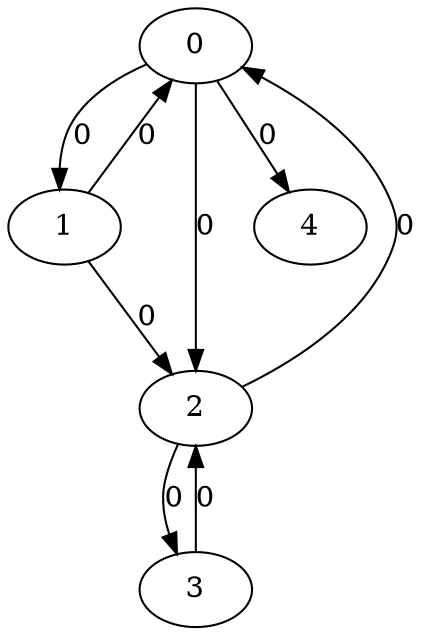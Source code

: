 // Source:741 Canonical: -1 0 0 -1 0 0 -1 0 -1 -1 0 -1 -1 0 -1 -1 -1 0 -1 -1 -1 -1 -1 -1 -1
digraph HRA_from_741_graph_000 {
  0 -> 1 [label="0"];
  0 -> 2 [label="0"];
  1 -> 0 [label="0"];
  1 -> 2 [label="0"];
  2 -> 0 [label="0"];
  2 -> 3 [label="0"];
  3 -> 2 [label="0"];
  0 -> 4 [label="0"];
}

// Source:741 Canonical: -1 0 0 -1 0 0 -1 0 -1 -1 0 -1 -1 0 -1 -1 -1 0 -1 -1 0 -1 -1 -1 -1
digraph HRA_from_741_graph_001 {
  0 -> 1 [label="0"];
  0 -> 2 [label="0"];
  1 -> 0 [label="0"];
  1 -> 2 [label="0"];
  2 -> 0 [label="0"];
  2 -> 3 [label="0"];
  3 -> 2 [label="0"];
  0 -> 4 [label="0"];
  4 -> 0 [label="0"];
}

// Source:741 Canonical: -1 0 0 -1 -1 0 -1 0 -1 0 0 -1 -1 0 -1 -1 -1 0 -1 -1 -1 -1 -1 -1 -1
digraph HRA_from_741_graph_002 {
  0 -> 1 [label="0"];
  0 -> 2 [label="0"];
  1 -> 0 [label="0"];
  1 -> 2 [label="0"];
  2 -> 0 [label="0"];
  2 -> 3 [label="0"];
  3 -> 2 [label="0"];
  1 -> 4 [label="0"];
}

// Source:741 Canonical: -1 0 0 -1 0 0 -1 0 -1 0 0 -1 -1 0 -1 -1 -1 0 -1 -1 -1 -1 -1 -1 -1
digraph HRA_from_741_graph_003 {
  0 -> 1 [label="0"];
  0 -> 2 [label="0"];
  1 -> 0 [label="0"];
  1 -> 2 [label="0"];
  2 -> 0 [label="0"];
  2 -> 3 [label="0"];
  3 -> 2 [label="0"];
  0 -> 4 [label="0"];
  1 -> 4 [label="0"];
}

// Source:741 Canonical: -1 0 0 -1 -1 0 -1 0 -1 0 0 -1 -1 0 -1 -1 -1 0 -1 -1 0 -1 -1 -1 -1
digraph HRA_from_741_graph_004 {
  0 -> 1 [label="0"];
  0 -> 2 [label="0"];
  1 -> 0 [label="0"];
  1 -> 2 [label="0"];
  2 -> 0 [label="0"];
  2 -> 3 [label="0"];
  3 -> 2 [label="0"];
  4 -> 0 [label="0"];
  1 -> 4 [label="0"];
}

// Source:741 Canonical: -1 0 0 -1 0 0 -1 0 -1 0 0 -1 -1 0 -1 -1 -1 0 -1 -1 0 -1 -1 -1 -1
digraph HRA_from_741_graph_005 {
  0 -> 1 [label="0"];
  0 -> 2 [label="0"];
  1 -> 0 [label="0"];
  1 -> 2 [label="0"];
  2 -> 0 [label="0"];
  2 -> 3 [label="0"];
  3 -> 2 [label="0"];
  0 -> 4 [label="0"];
  4 -> 0 [label="0"];
  1 -> 4 [label="0"];
}

// Source:741 Canonical: -1 0 0 -1 0 0 -1 0 -1 -1 0 -1 -1 0 -1 -1 -1 0 -1 -1 -1 0 -1 -1 -1
digraph HRA_from_741_graph_006 {
  0 -> 1 [label="0"];
  0 -> 2 [label="0"];
  1 -> 0 [label="0"];
  1 -> 2 [label="0"];
  2 -> 0 [label="0"];
  2 -> 3 [label="0"];
  3 -> 2 [label="0"];
  0 -> 4 [label="0"];
  4 -> 1 [label="0"];
}

// Source:741 Canonical: -1 0 0 -1 0 0 -1 0 -1 -1 0 -1 -1 0 -1 -1 -1 0 -1 -1 0 0 -1 -1 -1
digraph HRA_from_741_graph_007 {
  0 -> 1 [label="0"];
  0 -> 2 [label="0"];
  1 -> 0 [label="0"];
  1 -> 2 [label="0"];
  2 -> 0 [label="0"];
  2 -> 3 [label="0"];
  3 -> 2 [label="0"];
  0 -> 4 [label="0"];
  4 -> 0 [label="0"];
  4 -> 1 [label="0"];
}

// Source:741 Canonical: -1 0 0 -1 -1 0 -1 0 -1 0 0 -1 -1 0 -1 -1 -1 0 -1 -1 -1 0 -1 -1 -1
digraph HRA_from_741_graph_008 {
  0 -> 1 [label="0"];
  0 -> 2 [label="0"];
  1 -> 0 [label="0"];
  1 -> 2 [label="0"];
  2 -> 0 [label="0"];
  2 -> 3 [label="0"];
  3 -> 2 [label="0"];
  1 -> 4 [label="0"];
  4 -> 1 [label="0"];
}

// Source:741 Canonical: -1 0 0 -1 0 0 -1 0 -1 0 0 -1 -1 0 -1 -1 -1 0 -1 -1 -1 0 -1 -1 -1
digraph HRA_from_741_graph_009 {
  0 -> 1 [label="0"];
  0 -> 2 [label="0"];
  1 -> 0 [label="0"];
  1 -> 2 [label="0"];
  2 -> 0 [label="0"];
  2 -> 3 [label="0"];
  3 -> 2 [label="0"];
  0 -> 4 [label="0"];
  1 -> 4 [label="0"];
  4 -> 1 [label="0"];
}

// Source:741 Canonical: -1 0 0 -1 -1 0 -1 0 -1 0 0 -1 -1 0 -1 -1 -1 0 -1 -1 0 0 -1 -1 -1
digraph HRA_from_741_graph_010 {
  0 -> 1 [label="0"];
  0 -> 2 [label="0"];
  1 -> 0 [label="0"];
  1 -> 2 [label="0"];
  2 -> 0 [label="0"];
  2 -> 3 [label="0"];
  3 -> 2 [label="0"];
  4 -> 0 [label="0"];
  1 -> 4 [label="0"];
  4 -> 1 [label="0"];
}

// Source:741 Canonical: -1 0 0 -1 0 0 -1 0 -1 0 0 -1 -1 0 -1 -1 -1 0 -1 -1 0 0 -1 -1 -1
digraph HRA_from_741_graph_011 {
  0 -> 1 [label="0"];
  0 -> 2 [label="0"];
  1 -> 0 [label="0"];
  1 -> 2 [label="0"];
  2 -> 0 [label="0"];
  2 -> 3 [label="0"];
  3 -> 2 [label="0"];
  0 -> 4 [label="0"];
  4 -> 0 [label="0"];
  1 -> 4 [label="0"];
  4 -> 1 [label="0"];
}

// Source:741 Canonical: -1 0 0 -1 -1 0 -1 0 -1 -1 0 -1 -1 0 0 -1 -1 0 -1 -1 -1 -1 -1 -1 -1
digraph HRA_from_741_graph_012 {
  0 -> 1 [label="0"];
  0 -> 2 [label="0"];
  1 -> 0 [label="0"];
  1 -> 2 [label="0"];
  2 -> 0 [label="0"];
  2 -> 3 [label="0"];
  3 -> 2 [label="0"];
  2 -> 4 [label="0"];
}

// Source:741 Canonical: -1 0 0 -1 0 0 -1 0 -1 -1 0 -1 -1 0 0 -1 -1 0 -1 -1 -1 -1 -1 -1 -1
digraph HRA_from_741_graph_013 {
  0 -> 1 [label="0"];
  0 -> 2 [label="0"];
  1 -> 0 [label="0"];
  1 -> 2 [label="0"];
  2 -> 0 [label="0"];
  2 -> 3 [label="0"];
  3 -> 2 [label="0"];
  0 -> 4 [label="0"];
  2 -> 4 [label="0"];
}

// Source:741 Canonical: -1 0 0 -1 -1 0 -1 0 -1 -1 0 -1 -1 0 0 -1 -1 0 -1 -1 0 -1 -1 -1 -1
digraph HRA_from_741_graph_014 {
  0 -> 1 [label="0"];
  0 -> 2 [label="0"];
  1 -> 0 [label="0"];
  1 -> 2 [label="0"];
  2 -> 0 [label="0"];
  2 -> 3 [label="0"];
  3 -> 2 [label="0"];
  4 -> 0 [label="0"];
  2 -> 4 [label="0"];
}

// Source:741 Canonical: -1 0 0 -1 0 0 -1 0 -1 -1 0 -1 -1 0 0 -1 -1 0 -1 -1 0 -1 -1 -1 -1
digraph HRA_from_741_graph_015 {
  0 -> 1 [label="0"];
  0 -> 2 [label="0"];
  1 -> 0 [label="0"];
  1 -> 2 [label="0"];
  2 -> 0 [label="0"];
  2 -> 3 [label="0"];
  3 -> 2 [label="0"];
  0 -> 4 [label="0"];
  4 -> 0 [label="0"];
  2 -> 4 [label="0"];
}

// Source:741 Canonical: -1 0 0 -1 -1 0 -1 0 -1 0 0 -1 -1 0 0 -1 -1 0 -1 -1 -1 -1 -1 -1 -1
digraph HRA_from_741_graph_016 {
  0 -> 1 [label="0"];
  0 -> 2 [label="0"];
  1 -> 0 [label="0"];
  1 -> 2 [label="0"];
  2 -> 0 [label="0"];
  2 -> 3 [label="0"];
  3 -> 2 [label="0"];
  1 -> 4 [label="0"];
  2 -> 4 [label="0"];
}

// Source:741 Canonical: -1 0 0 -1 0 0 -1 0 -1 0 0 -1 -1 0 0 -1 -1 0 -1 -1 -1 -1 -1 -1 -1
digraph HRA_from_741_graph_017 {
  0 -> 1 [label="0"];
  0 -> 2 [label="0"];
  1 -> 0 [label="0"];
  1 -> 2 [label="0"];
  2 -> 0 [label="0"];
  2 -> 3 [label="0"];
  3 -> 2 [label="0"];
  0 -> 4 [label="0"];
  1 -> 4 [label="0"];
  2 -> 4 [label="0"];
}

// Source:741 Canonical: -1 0 0 -1 -1 0 -1 0 -1 0 0 -1 -1 0 0 -1 -1 0 -1 -1 0 -1 -1 -1 -1
digraph HRA_from_741_graph_018 {
  0 -> 1 [label="0"];
  0 -> 2 [label="0"];
  1 -> 0 [label="0"];
  1 -> 2 [label="0"];
  2 -> 0 [label="0"];
  2 -> 3 [label="0"];
  3 -> 2 [label="0"];
  4 -> 0 [label="0"];
  1 -> 4 [label="0"];
  2 -> 4 [label="0"];
}

// Source:741 Canonical: -1 0 0 -1 0 0 -1 0 -1 0 0 -1 -1 0 0 -1 -1 0 -1 -1 0 -1 -1 -1 -1
digraph HRA_from_741_graph_019 {
  0 -> 1 [label="0"];
  0 -> 2 [label="0"];
  1 -> 0 [label="0"];
  1 -> 2 [label="0"];
  2 -> 0 [label="0"];
  2 -> 3 [label="0"];
  3 -> 2 [label="0"];
  0 -> 4 [label="0"];
  4 -> 0 [label="0"];
  1 -> 4 [label="0"];
  2 -> 4 [label="0"];
}

// Source:741 Canonical: -1 0 0 -1 -1 0 -1 0 -1 -1 0 -1 -1 0 0 -1 -1 0 -1 -1 -1 0 -1 -1 -1
digraph HRA_from_741_graph_020 {
  0 -> 1 [label="0"];
  0 -> 2 [label="0"];
  1 -> 0 [label="0"];
  1 -> 2 [label="0"];
  2 -> 0 [label="0"];
  2 -> 3 [label="0"];
  3 -> 2 [label="0"];
  4 -> 1 [label="0"];
  2 -> 4 [label="0"];
}

// Source:741 Canonical: -1 0 0 -1 0 0 -1 0 -1 -1 0 -1 -1 0 0 -1 -1 0 -1 -1 -1 0 -1 -1 -1
digraph HRA_from_741_graph_021 {
  0 -> 1 [label="0"];
  0 -> 2 [label="0"];
  1 -> 0 [label="0"];
  1 -> 2 [label="0"];
  2 -> 0 [label="0"];
  2 -> 3 [label="0"];
  3 -> 2 [label="0"];
  0 -> 4 [label="0"];
  4 -> 1 [label="0"];
  2 -> 4 [label="0"];
}

// Source:741 Canonical: -1 0 0 -1 -1 0 -1 0 -1 -1 0 -1 -1 0 0 -1 -1 0 -1 -1 0 0 -1 -1 -1
digraph HRA_from_741_graph_022 {
  0 -> 1 [label="0"];
  0 -> 2 [label="0"];
  1 -> 0 [label="0"];
  1 -> 2 [label="0"];
  2 -> 0 [label="0"];
  2 -> 3 [label="0"];
  3 -> 2 [label="0"];
  4 -> 0 [label="0"];
  4 -> 1 [label="0"];
  2 -> 4 [label="0"];
}

// Source:741 Canonical: -1 0 0 -1 0 0 -1 0 -1 -1 0 -1 -1 0 0 -1 -1 0 -1 -1 0 0 -1 -1 -1
digraph HRA_from_741_graph_023 {
  0 -> 1 [label="0"];
  0 -> 2 [label="0"];
  1 -> 0 [label="0"];
  1 -> 2 [label="0"];
  2 -> 0 [label="0"];
  2 -> 3 [label="0"];
  3 -> 2 [label="0"];
  0 -> 4 [label="0"];
  4 -> 0 [label="0"];
  4 -> 1 [label="0"];
  2 -> 4 [label="0"];
}

// Source:741 Canonical: -1 0 0 -1 -1 0 -1 0 -1 0 0 -1 -1 0 0 -1 -1 0 -1 -1 -1 0 -1 -1 -1
digraph HRA_from_741_graph_024 {
  0 -> 1 [label="0"];
  0 -> 2 [label="0"];
  1 -> 0 [label="0"];
  1 -> 2 [label="0"];
  2 -> 0 [label="0"];
  2 -> 3 [label="0"];
  3 -> 2 [label="0"];
  1 -> 4 [label="0"];
  4 -> 1 [label="0"];
  2 -> 4 [label="0"];
}

// Source:741 Canonical: -1 0 0 -1 0 0 -1 0 -1 0 0 -1 -1 0 0 -1 -1 0 -1 -1 -1 0 -1 -1 -1
digraph HRA_from_741_graph_025 {
  0 -> 1 [label="0"];
  0 -> 2 [label="0"];
  1 -> 0 [label="0"];
  1 -> 2 [label="0"];
  2 -> 0 [label="0"];
  2 -> 3 [label="0"];
  3 -> 2 [label="0"];
  0 -> 4 [label="0"];
  1 -> 4 [label="0"];
  4 -> 1 [label="0"];
  2 -> 4 [label="0"];
}

// Source:741 Canonical: -1 0 0 -1 -1 0 -1 0 -1 0 0 -1 -1 0 0 -1 -1 0 -1 -1 0 0 -1 -1 -1
digraph HRA_from_741_graph_026 {
  0 -> 1 [label="0"];
  0 -> 2 [label="0"];
  1 -> 0 [label="0"];
  1 -> 2 [label="0"];
  2 -> 0 [label="0"];
  2 -> 3 [label="0"];
  3 -> 2 [label="0"];
  4 -> 0 [label="0"];
  1 -> 4 [label="0"];
  4 -> 1 [label="0"];
  2 -> 4 [label="0"];
}

// Source:741 Canonical: -1 0 0 -1 0 0 -1 0 -1 0 0 -1 -1 0 0 -1 -1 0 -1 -1 0 0 -1 -1 -1
digraph HRA_from_741_graph_027 {
  0 -> 1 [label="0"];
  0 -> 2 [label="0"];
  1 -> 0 [label="0"];
  1 -> 2 [label="0"];
  2 -> 0 [label="0"];
  2 -> 3 [label="0"];
  3 -> 2 [label="0"];
  0 -> 4 [label="0"];
  4 -> 0 [label="0"];
  1 -> 4 [label="0"];
  4 -> 1 [label="0"];
  2 -> 4 [label="0"];
}

// Source:741 Canonical: -1 0 0 -1 0 0 -1 0 -1 -1 0 -1 -1 0 -1 -1 -1 0 -1 -1 -1 -1 0 -1 -1
digraph HRA_from_741_graph_028 {
  0 -> 1 [label="0"];
  0 -> 2 [label="0"];
  1 -> 0 [label="0"];
  1 -> 2 [label="0"];
  2 -> 0 [label="0"];
  2 -> 3 [label="0"];
  3 -> 2 [label="0"];
  0 -> 4 [label="0"];
  4 -> 2 [label="0"];
}

// Source:741 Canonical: -1 0 0 -1 0 0 -1 0 -1 -1 0 -1 -1 0 -1 -1 -1 0 -1 -1 0 -1 0 -1 -1
digraph HRA_from_741_graph_029 {
  0 -> 1 [label="0"];
  0 -> 2 [label="0"];
  1 -> 0 [label="0"];
  1 -> 2 [label="0"];
  2 -> 0 [label="0"];
  2 -> 3 [label="0"];
  3 -> 2 [label="0"];
  0 -> 4 [label="0"];
  4 -> 0 [label="0"];
  4 -> 2 [label="0"];
}

// Source:741 Canonical: -1 0 0 -1 -1 0 -1 0 -1 0 0 -1 -1 0 -1 -1 -1 0 -1 -1 -1 -1 0 -1 -1
digraph HRA_from_741_graph_030 {
  0 -> 1 [label="0"];
  0 -> 2 [label="0"];
  1 -> 0 [label="0"];
  1 -> 2 [label="0"];
  2 -> 0 [label="0"];
  2 -> 3 [label="0"];
  3 -> 2 [label="0"];
  1 -> 4 [label="0"];
  4 -> 2 [label="0"];
}

// Source:741 Canonical: -1 0 0 -1 0 0 -1 0 -1 0 0 -1 -1 0 -1 -1 -1 0 -1 -1 -1 -1 0 -1 -1
digraph HRA_from_741_graph_031 {
  0 -> 1 [label="0"];
  0 -> 2 [label="0"];
  1 -> 0 [label="0"];
  1 -> 2 [label="0"];
  2 -> 0 [label="0"];
  2 -> 3 [label="0"];
  3 -> 2 [label="0"];
  0 -> 4 [label="0"];
  1 -> 4 [label="0"];
  4 -> 2 [label="0"];
}

// Source:741 Canonical: -1 0 0 -1 -1 0 -1 0 -1 0 0 -1 -1 0 -1 -1 -1 0 -1 -1 0 -1 0 -1 -1
digraph HRA_from_741_graph_032 {
  0 -> 1 [label="0"];
  0 -> 2 [label="0"];
  1 -> 0 [label="0"];
  1 -> 2 [label="0"];
  2 -> 0 [label="0"];
  2 -> 3 [label="0"];
  3 -> 2 [label="0"];
  4 -> 0 [label="0"];
  1 -> 4 [label="0"];
  4 -> 2 [label="0"];
}

// Source:741 Canonical: -1 0 0 -1 0 0 -1 0 -1 0 0 -1 -1 0 -1 -1 -1 0 -1 -1 0 -1 0 -1 -1
digraph HRA_from_741_graph_033 {
  0 -> 1 [label="0"];
  0 -> 2 [label="0"];
  1 -> 0 [label="0"];
  1 -> 2 [label="0"];
  2 -> 0 [label="0"];
  2 -> 3 [label="0"];
  3 -> 2 [label="0"];
  0 -> 4 [label="0"];
  4 -> 0 [label="0"];
  1 -> 4 [label="0"];
  4 -> 2 [label="0"];
}

// Source:741 Canonical: -1 0 0 -1 0 0 -1 0 -1 -1 0 -1 -1 0 -1 -1 -1 0 -1 -1 -1 0 0 -1 -1
digraph HRA_from_741_graph_034 {
  0 -> 1 [label="0"];
  0 -> 2 [label="0"];
  1 -> 0 [label="0"];
  1 -> 2 [label="0"];
  2 -> 0 [label="0"];
  2 -> 3 [label="0"];
  3 -> 2 [label="0"];
  0 -> 4 [label="0"];
  4 -> 1 [label="0"];
  4 -> 2 [label="0"];
}

// Source:741 Canonical: -1 0 0 -1 0 0 -1 0 -1 -1 0 -1 -1 0 -1 -1 -1 0 -1 -1 0 0 0 -1 -1
digraph HRA_from_741_graph_035 {
  0 -> 1 [label="0"];
  0 -> 2 [label="0"];
  1 -> 0 [label="0"];
  1 -> 2 [label="0"];
  2 -> 0 [label="0"];
  2 -> 3 [label="0"];
  3 -> 2 [label="0"];
  0 -> 4 [label="0"];
  4 -> 0 [label="0"];
  4 -> 1 [label="0"];
  4 -> 2 [label="0"];
}

// Source:741 Canonical: -1 0 0 -1 -1 0 -1 0 -1 0 0 -1 -1 0 -1 -1 -1 0 -1 -1 -1 0 0 -1 -1
digraph HRA_from_741_graph_036 {
  0 -> 1 [label="0"];
  0 -> 2 [label="0"];
  1 -> 0 [label="0"];
  1 -> 2 [label="0"];
  2 -> 0 [label="0"];
  2 -> 3 [label="0"];
  3 -> 2 [label="0"];
  1 -> 4 [label="0"];
  4 -> 1 [label="0"];
  4 -> 2 [label="0"];
}

// Source:741 Canonical: -1 0 0 -1 0 0 -1 0 -1 0 0 -1 -1 0 -1 -1 -1 0 -1 -1 -1 0 0 -1 -1
digraph HRA_from_741_graph_037 {
  0 -> 1 [label="0"];
  0 -> 2 [label="0"];
  1 -> 0 [label="0"];
  1 -> 2 [label="0"];
  2 -> 0 [label="0"];
  2 -> 3 [label="0"];
  3 -> 2 [label="0"];
  0 -> 4 [label="0"];
  1 -> 4 [label="0"];
  4 -> 1 [label="0"];
  4 -> 2 [label="0"];
}

// Source:741 Canonical: -1 0 0 -1 -1 0 -1 0 -1 0 0 -1 -1 0 -1 -1 -1 0 -1 -1 0 0 0 -1 -1
digraph HRA_from_741_graph_038 {
  0 -> 1 [label="0"];
  0 -> 2 [label="0"];
  1 -> 0 [label="0"];
  1 -> 2 [label="0"];
  2 -> 0 [label="0"];
  2 -> 3 [label="0"];
  3 -> 2 [label="0"];
  4 -> 0 [label="0"];
  1 -> 4 [label="0"];
  4 -> 1 [label="0"];
  4 -> 2 [label="0"];
}

// Source:741 Canonical: -1 0 0 -1 0 0 -1 0 -1 0 0 -1 -1 0 -1 -1 -1 0 -1 -1 0 0 0 -1 -1
digraph HRA_from_741_graph_039 {
  0 -> 1 [label="0"];
  0 -> 2 [label="0"];
  1 -> 0 [label="0"];
  1 -> 2 [label="0"];
  2 -> 0 [label="0"];
  2 -> 3 [label="0"];
  3 -> 2 [label="0"];
  0 -> 4 [label="0"];
  4 -> 0 [label="0"];
  1 -> 4 [label="0"];
  4 -> 1 [label="0"];
  4 -> 2 [label="0"];
}

// Source:741 Canonical: -1 0 0 -1 -1 0 -1 0 -1 -1 0 -1 -1 0 0 -1 -1 0 -1 -1 -1 -1 0 -1 -1
digraph HRA_from_741_graph_040 {
  0 -> 1 [label="0"];
  0 -> 2 [label="0"];
  1 -> 0 [label="0"];
  1 -> 2 [label="0"];
  2 -> 0 [label="0"];
  2 -> 3 [label="0"];
  3 -> 2 [label="0"];
  2 -> 4 [label="0"];
  4 -> 2 [label="0"];
}

// Source:741 Canonical: -1 0 0 -1 0 0 -1 0 -1 -1 0 -1 -1 0 0 -1 -1 0 -1 -1 -1 -1 0 -1 -1
digraph HRA_from_741_graph_041 {
  0 -> 1 [label="0"];
  0 -> 2 [label="0"];
  1 -> 0 [label="0"];
  1 -> 2 [label="0"];
  2 -> 0 [label="0"];
  2 -> 3 [label="0"];
  3 -> 2 [label="0"];
  0 -> 4 [label="0"];
  2 -> 4 [label="0"];
  4 -> 2 [label="0"];
}

// Source:741 Canonical: -1 0 0 -1 -1 0 -1 0 -1 -1 0 -1 -1 0 0 -1 -1 0 -1 -1 0 -1 0 -1 -1
digraph HRA_from_741_graph_042 {
  0 -> 1 [label="0"];
  0 -> 2 [label="0"];
  1 -> 0 [label="0"];
  1 -> 2 [label="0"];
  2 -> 0 [label="0"];
  2 -> 3 [label="0"];
  3 -> 2 [label="0"];
  4 -> 0 [label="0"];
  2 -> 4 [label="0"];
  4 -> 2 [label="0"];
}

// Source:741 Canonical: -1 0 0 -1 0 0 -1 0 -1 -1 0 -1 -1 0 0 -1 -1 0 -1 -1 0 -1 0 -1 -1
digraph HRA_from_741_graph_043 {
  0 -> 1 [label="0"];
  0 -> 2 [label="0"];
  1 -> 0 [label="0"];
  1 -> 2 [label="0"];
  2 -> 0 [label="0"];
  2 -> 3 [label="0"];
  3 -> 2 [label="0"];
  0 -> 4 [label="0"];
  4 -> 0 [label="0"];
  2 -> 4 [label="0"];
  4 -> 2 [label="0"];
}

// Source:741 Canonical: -1 0 0 -1 -1 0 -1 0 -1 0 0 -1 -1 0 0 -1 -1 0 -1 -1 -1 -1 0 -1 -1
digraph HRA_from_741_graph_044 {
  0 -> 1 [label="0"];
  0 -> 2 [label="0"];
  1 -> 0 [label="0"];
  1 -> 2 [label="0"];
  2 -> 0 [label="0"];
  2 -> 3 [label="0"];
  3 -> 2 [label="0"];
  1 -> 4 [label="0"];
  2 -> 4 [label="0"];
  4 -> 2 [label="0"];
}

// Source:741 Canonical: -1 0 0 -1 0 0 -1 0 -1 0 0 -1 -1 0 0 -1 -1 0 -1 -1 -1 -1 0 -1 -1
digraph HRA_from_741_graph_045 {
  0 -> 1 [label="0"];
  0 -> 2 [label="0"];
  1 -> 0 [label="0"];
  1 -> 2 [label="0"];
  2 -> 0 [label="0"];
  2 -> 3 [label="0"];
  3 -> 2 [label="0"];
  0 -> 4 [label="0"];
  1 -> 4 [label="0"];
  2 -> 4 [label="0"];
  4 -> 2 [label="0"];
}

// Source:741 Canonical: -1 0 0 -1 -1 0 -1 0 -1 0 0 -1 -1 0 0 -1 -1 0 -1 -1 0 -1 0 -1 -1
digraph HRA_from_741_graph_046 {
  0 -> 1 [label="0"];
  0 -> 2 [label="0"];
  1 -> 0 [label="0"];
  1 -> 2 [label="0"];
  2 -> 0 [label="0"];
  2 -> 3 [label="0"];
  3 -> 2 [label="0"];
  4 -> 0 [label="0"];
  1 -> 4 [label="0"];
  2 -> 4 [label="0"];
  4 -> 2 [label="0"];
}

// Source:741 Canonical: -1 0 0 -1 0 0 -1 0 -1 0 0 -1 -1 0 0 -1 -1 0 -1 -1 0 -1 0 -1 -1
digraph HRA_from_741_graph_047 {
  0 -> 1 [label="0"];
  0 -> 2 [label="0"];
  1 -> 0 [label="0"];
  1 -> 2 [label="0"];
  2 -> 0 [label="0"];
  2 -> 3 [label="0"];
  3 -> 2 [label="0"];
  0 -> 4 [label="0"];
  4 -> 0 [label="0"];
  1 -> 4 [label="0"];
  2 -> 4 [label="0"];
  4 -> 2 [label="0"];
}

// Source:741 Canonical: -1 0 0 -1 -1 0 -1 0 -1 -1 0 -1 -1 0 0 -1 -1 0 -1 -1 -1 0 0 -1 -1
digraph HRA_from_741_graph_048 {
  0 -> 1 [label="0"];
  0 -> 2 [label="0"];
  1 -> 0 [label="0"];
  1 -> 2 [label="0"];
  2 -> 0 [label="0"];
  2 -> 3 [label="0"];
  3 -> 2 [label="0"];
  4 -> 1 [label="0"];
  2 -> 4 [label="0"];
  4 -> 2 [label="0"];
}

// Source:741 Canonical: -1 0 0 -1 0 0 -1 0 -1 -1 0 -1 -1 0 0 -1 -1 0 -1 -1 -1 0 0 -1 -1
digraph HRA_from_741_graph_049 {
  0 -> 1 [label="0"];
  0 -> 2 [label="0"];
  1 -> 0 [label="0"];
  1 -> 2 [label="0"];
  2 -> 0 [label="0"];
  2 -> 3 [label="0"];
  3 -> 2 [label="0"];
  0 -> 4 [label="0"];
  4 -> 1 [label="0"];
  2 -> 4 [label="0"];
  4 -> 2 [label="0"];
}

// Source:741 Canonical: -1 0 0 -1 -1 0 -1 0 -1 -1 0 -1 -1 0 0 -1 -1 0 -1 -1 0 0 0 -1 -1
digraph HRA_from_741_graph_050 {
  0 -> 1 [label="0"];
  0 -> 2 [label="0"];
  1 -> 0 [label="0"];
  1 -> 2 [label="0"];
  2 -> 0 [label="0"];
  2 -> 3 [label="0"];
  3 -> 2 [label="0"];
  4 -> 0 [label="0"];
  4 -> 1 [label="0"];
  2 -> 4 [label="0"];
  4 -> 2 [label="0"];
}

// Source:741 Canonical: -1 0 0 -1 0 0 -1 0 -1 -1 0 -1 -1 0 0 -1 -1 0 -1 -1 0 0 0 -1 -1
digraph HRA_from_741_graph_051 {
  0 -> 1 [label="0"];
  0 -> 2 [label="0"];
  1 -> 0 [label="0"];
  1 -> 2 [label="0"];
  2 -> 0 [label="0"];
  2 -> 3 [label="0"];
  3 -> 2 [label="0"];
  0 -> 4 [label="0"];
  4 -> 0 [label="0"];
  4 -> 1 [label="0"];
  2 -> 4 [label="0"];
  4 -> 2 [label="0"];
}

// Source:741 Canonical: -1 0 0 -1 -1 0 -1 0 -1 0 0 -1 -1 0 0 -1 -1 0 -1 -1 -1 0 0 -1 -1
digraph HRA_from_741_graph_052 {
  0 -> 1 [label="0"];
  0 -> 2 [label="0"];
  1 -> 0 [label="0"];
  1 -> 2 [label="0"];
  2 -> 0 [label="0"];
  2 -> 3 [label="0"];
  3 -> 2 [label="0"];
  1 -> 4 [label="0"];
  4 -> 1 [label="0"];
  2 -> 4 [label="0"];
  4 -> 2 [label="0"];
}

// Source:741 Canonical: -1 0 0 -1 0 0 -1 0 -1 0 0 -1 -1 0 0 -1 -1 0 -1 -1 -1 0 0 -1 -1
digraph HRA_from_741_graph_053 {
  0 -> 1 [label="0"];
  0 -> 2 [label="0"];
  1 -> 0 [label="0"];
  1 -> 2 [label="0"];
  2 -> 0 [label="0"];
  2 -> 3 [label="0"];
  3 -> 2 [label="0"];
  0 -> 4 [label="0"];
  1 -> 4 [label="0"];
  4 -> 1 [label="0"];
  2 -> 4 [label="0"];
  4 -> 2 [label="0"];
}

// Source:741 Canonical: -1 0 0 -1 -1 0 -1 0 -1 0 0 -1 -1 0 0 -1 -1 0 -1 -1 0 0 0 -1 -1
digraph HRA_from_741_graph_054 {
  0 -> 1 [label="0"];
  0 -> 2 [label="0"];
  1 -> 0 [label="0"];
  1 -> 2 [label="0"];
  2 -> 0 [label="0"];
  2 -> 3 [label="0"];
  3 -> 2 [label="0"];
  4 -> 0 [label="0"];
  1 -> 4 [label="0"];
  4 -> 1 [label="0"];
  2 -> 4 [label="0"];
  4 -> 2 [label="0"];
}

// Source:741 Canonical: -1 0 0 -1 0 0 -1 0 -1 0 0 -1 -1 0 0 -1 -1 0 -1 -1 0 0 0 -1 -1
digraph HRA_from_741_graph_055 {
  0 -> 1 [label="0"];
  0 -> 2 [label="0"];
  1 -> 0 [label="0"];
  1 -> 2 [label="0"];
  2 -> 0 [label="0"];
  2 -> 3 [label="0"];
  3 -> 2 [label="0"];
  0 -> 4 [label="0"];
  4 -> 0 [label="0"];
  1 -> 4 [label="0"];
  4 -> 1 [label="0"];
  2 -> 4 [label="0"];
  4 -> 2 [label="0"];
}

// Source:741 Canonical: -1 0 0 -1 -1 0 -1 0 -1 -1 0 -1 -1 0 -1 -1 -1 0 -1 0 -1 -1 -1 -1 -1
digraph HRA_from_741_graph_056 {
  0 -> 1 [label="0"];
  0 -> 2 [label="0"];
  1 -> 0 [label="0"];
  1 -> 2 [label="0"];
  2 -> 0 [label="0"];
  2 -> 3 [label="0"];
  3 -> 2 [label="0"];
  3 -> 4 [label="0"];
}

// Source:741 Canonical: -1 0 0 -1 0 0 -1 0 -1 -1 0 -1 -1 0 -1 -1 -1 0 -1 0 -1 -1 -1 -1 -1
digraph HRA_from_741_graph_057 {
  0 -> 1 [label="0"];
  0 -> 2 [label="0"];
  1 -> 0 [label="0"];
  1 -> 2 [label="0"];
  2 -> 0 [label="0"];
  2 -> 3 [label="0"];
  3 -> 2 [label="0"];
  0 -> 4 [label="0"];
  3 -> 4 [label="0"];
}

// Source:741 Canonical: -1 0 0 -1 -1 0 -1 0 -1 -1 0 -1 -1 0 -1 -1 -1 0 -1 0 0 -1 -1 -1 -1
digraph HRA_from_741_graph_058 {
  0 -> 1 [label="0"];
  0 -> 2 [label="0"];
  1 -> 0 [label="0"];
  1 -> 2 [label="0"];
  2 -> 0 [label="0"];
  2 -> 3 [label="0"];
  3 -> 2 [label="0"];
  4 -> 0 [label="0"];
  3 -> 4 [label="0"];
}

// Source:741 Canonical: -1 0 0 -1 0 0 -1 0 -1 -1 0 -1 -1 0 -1 -1 -1 0 -1 0 0 -1 -1 -1 -1
digraph HRA_from_741_graph_059 {
  0 -> 1 [label="0"];
  0 -> 2 [label="0"];
  1 -> 0 [label="0"];
  1 -> 2 [label="0"];
  2 -> 0 [label="0"];
  2 -> 3 [label="0"];
  3 -> 2 [label="0"];
  0 -> 4 [label="0"];
  4 -> 0 [label="0"];
  3 -> 4 [label="0"];
}

// Source:741 Canonical: -1 0 0 -1 -1 0 -1 0 -1 0 0 -1 -1 0 -1 -1 -1 0 -1 0 -1 -1 -1 -1 -1
digraph HRA_from_741_graph_060 {
  0 -> 1 [label="0"];
  0 -> 2 [label="0"];
  1 -> 0 [label="0"];
  1 -> 2 [label="0"];
  2 -> 0 [label="0"];
  2 -> 3 [label="0"];
  3 -> 2 [label="0"];
  1 -> 4 [label="0"];
  3 -> 4 [label="0"];
}

// Source:741 Canonical: -1 0 0 -1 0 0 -1 0 -1 0 0 -1 -1 0 -1 -1 -1 0 -1 0 -1 -1 -1 -1 -1
digraph HRA_from_741_graph_061 {
  0 -> 1 [label="0"];
  0 -> 2 [label="0"];
  1 -> 0 [label="0"];
  1 -> 2 [label="0"];
  2 -> 0 [label="0"];
  2 -> 3 [label="0"];
  3 -> 2 [label="0"];
  0 -> 4 [label="0"];
  1 -> 4 [label="0"];
  3 -> 4 [label="0"];
}

// Source:741 Canonical: -1 0 0 -1 -1 0 -1 0 -1 0 0 -1 -1 0 -1 -1 -1 0 -1 0 0 -1 -1 -1 -1
digraph HRA_from_741_graph_062 {
  0 -> 1 [label="0"];
  0 -> 2 [label="0"];
  1 -> 0 [label="0"];
  1 -> 2 [label="0"];
  2 -> 0 [label="0"];
  2 -> 3 [label="0"];
  3 -> 2 [label="0"];
  4 -> 0 [label="0"];
  1 -> 4 [label="0"];
  3 -> 4 [label="0"];
}

// Source:741 Canonical: -1 0 0 -1 0 0 -1 0 -1 0 0 -1 -1 0 -1 -1 -1 0 -1 0 0 -1 -1 -1 -1
digraph HRA_from_741_graph_063 {
  0 -> 1 [label="0"];
  0 -> 2 [label="0"];
  1 -> 0 [label="0"];
  1 -> 2 [label="0"];
  2 -> 0 [label="0"];
  2 -> 3 [label="0"];
  3 -> 2 [label="0"];
  0 -> 4 [label="0"];
  4 -> 0 [label="0"];
  1 -> 4 [label="0"];
  3 -> 4 [label="0"];
}

// Source:741 Canonical: -1 0 0 -1 -1 0 -1 0 -1 -1 0 -1 -1 0 -1 -1 -1 0 -1 0 -1 0 -1 -1 -1
digraph HRA_from_741_graph_064 {
  0 -> 1 [label="0"];
  0 -> 2 [label="0"];
  1 -> 0 [label="0"];
  1 -> 2 [label="0"];
  2 -> 0 [label="0"];
  2 -> 3 [label="0"];
  3 -> 2 [label="0"];
  4 -> 1 [label="0"];
  3 -> 4 [label="0"];
}

// Source:741 Canonical: -1 0 0 -1 0 0 -1 0 -1 -1 0 -1 -1 0 -1 -1 -1 0 -1 0 -1 0 -1 -1 -1
digraph HRA_from_741_graph_065 {
  0 -> 1 [label="0"];
  0 -> 2 [label="0"];
  1 -> 0 [label="0"];
  1 -> 2 [label="0"];
  2 -> 0 [label="0"];
  2 -> 3 [label="0"];
  3 -> 2 [label="0"];
  0 -> 4 [label="0"];
  4 -> 1 [label="0"];
  3 -> 4 [label="0"];
}

// Source:741 Canonical: -1 0 0 -1 -1 0 -1 0 -1 -1 0 -1 -1 0 -1 -1 -1 0 -1 0 0 0 -1 -1 -1
digraph HRA_from_741_graph_066 {
  0 -> 1 [label="0"];
  0 -> 2 [label="0"];
  1 -> 0 [label="0"];
  1 -> 2 [label="0"];
  2 -> 0 [label="0"];
  2 -> 3 [label="0"];
  3 -> 2 [label="0"];
  4 -> 0 [label="0"];
  4 -> 1 [label="0"];
  3 -> 4 [label="0"];
}

// Source:741 Canonical: -1 0 0 -1 0 0 -1 0 -1 -1 0 -1 -1 0 -1 -1 -1 0 -1 0 0 0 -1 -1 -1
digraph HRA_from_741_graph_067 {
  0 -> 1 [label="0"];
  0 -> 2 [label="0"];
  1 -> 0 [label="0"];
  1 -> 2 [label="0"];
  2 -> 0 [label="0"];
  2 -> 3 [label="0"];
  3 -> 2 [label="0"];
  0 -> 4 [label="0"];
  4 -> 0 [label="0"];
  4 -> 1 [label="0"];
  3 -> 4 [label="0"];
}

// Source:741 Canonical: -1 0 0 -1 -1 0 -1 0 -1 0 0 -1 -1 0 -1 -1 -1 0 -1 0 -1 0 -1 -1 -1
digraph HRA_from_741_graph_068 {
  0 -> 1 [label="0"];
  0 -> 2 [label="0"];
  1 -> 0 [label="0"];
  1 -> 2 [label="0"];
  2 -> 0 [label="0"];
  2 -> 3 [label="0"];
  3 -> 2 [label="0"];
  1 -> 4 [label="0"];
  4 -> 1 [label="0"];
  3 -> 4 [label="0"];
}

// Source:741 Canonical: -1 0 0 -1 0 0 -1 0 -1 0 0 -1 -1 0 -1 -1 -1 0 -1 0 -1 0 -1 -1 -1
digraph HRA_from_741_graph_069 {
  0 -> 1 [label="0"];
  0 -> 2 [label="0"];
  1 -> 0 [label="0"];
  1 -> 2 [label="0"];
  2 -> 0 [label="0"];
  2 -> 3 [label="0"];
  3 -> 2 [label="0"];
  0 -> 4 [label="0"];
  1 -> 4 [label="0"];
  4 -> 1 [label="0"];
  3 -> 4 [label="0"];
}

// Source:741 Canonical: -1 0 0 -1 -1 0 -1 0 -1 0 0 -1 -1 0 -1 -1 -1 0 -1 0 0 0 -1 -1 -1
digraph HRA_from_741_graph_070 {
  0 -> 1 [label="0"];
  0 -> 2 [label="0"];
  1 -> 0 [label="0"];
  1 -> 2 [label="0"];
  2 -> 0 [label="0"];
  2 -> 3 [label="0"];
  3 -> 2 [label="0"];
  4 -> 0 [label="0"];
  1 -> 4 [label="0"];
  4 -> 1 [label="0"];
  3 -> 4 [label="0"];
}

// Source:741 Canonical: -1 0 0 -1 0 0 -1 0 -1 0 0 -1 -1 0 -1 -1 -1 0 -1 0 0 0 -1 -1 -1
digraph HRA_from_741_graph_071 {
  0 -> 1 [label="0"];
  0 -> 2 [label="0"];
  1 -> 0 [label="0"];
  1 -> 2 [label="0"];
  2 -> 0 [label="0"];
  2 -> 3 [label="0"];
  3 -> 2 [label="0"];
  0 -> 4 [label="0"];
  4 -> 0 [label="0"];
  1 -> 4 [label="0"];
  4 -> 1 [label="0"];
  3 -> 4 [label="0"];
}

// Source:741 Canonical: -1 0 0 -1 -1 0 -1 0 -1 -1 0 -1 -1 0 0 -1 -1 0 -1 0 -1 -1 -1 -1 -1
digraph HRA_from_741_graph_072 {
  0 -> 1 [label="0"];
  0 -> 2 [label="0"];
  1 -> 0 [label="0"];
  1 -> 2 [label="0"];
  2 -> 0 [label="0"];
  2 -> 3 [label="0"];
  3 -> 2 [label="0"];
  2 -> 4 [label="0"];
  3 -> 4 [label="0"];
}

// Source:741 Canonical: -1 0 0 -1 0 0 -1 0 -1 -1 0 -1 -1 0 0 -1 -1 0 -1 0 -1 -1 -1 -1 -1
digraph HRA_from_741_graph_073 {
  0 -> 1 [label="0"];
  0 -> 2 [label="0"];
  1 -> 0 [label="0"];
  1 -> 2 [label="0"];
  2 -> 0 [label="0"];
  2 -> 3 [label="0"];
  3 -> 2 [label="0"];
  0 -> 4 [label="0"];
  2 -> 4 [label="0"];
  3 -> 4 [label="0"];
}

// Source:741 Canonical: -1 0 0 -1 -1 0 -1 0 -1 -1 0 -1 -1 0 0 -1 -1 0 -1 0 0 -1 -1 -1 -1
digraph HRA_from_741_graph_074 {
  0 -> 1 [label="0"];
  0 -> 2 [label="0"];
  1 -> 0 [label="0"];
  1 -> 2 [label="0"];
  2 -> 0 [label="0"];
  2 -> 3 [label="0"];
  3 -> 2 [label="0"];
  4 -> 0 [label="0"];
  2 -> 4 [label="0"];
  3 -> 4 [label="0"];
}

// Source:741 Canonical: -1 0 0 -1 0 0 -1 0 -1 -1 0 -1 -1 0 0 -1 -1 0 -1 0 0 -1 -1 -1 -1
digraph HRA_from_741_graph_075 {
  0 -> 1 [label="0"];
  0 -> 2 [label="0"];
  1 -> 0 [label="0"];
  1 -> 2 [label="0"];
  2 -> 0 [label="0"];
  2 -> 3 [label="0"];
  3 -> 2 [label="0"];
  0 -> 4 [label="0"];
  4 -> 0 [label="0"];
  2 -> 4 [label="0"];
  3 -> 4 [label="0"];
}

// Source:741 Canonical: -1 0 0 -1 -1 0 -1 0 -1 0 0 -1 -1 0 0 -1 -1 0 -1 0 -1 -1 -1 -1 -1
digraph HRA_from_741_graph_076 {
  0 -> 1 [label="0"];
  0 -> 2 [label="0"];
  1 -> 0 [label="0"];
  1 -> 2 [label="0"];
  2 -> 0 [label="0"];
  2 -> 3 [label="0"];
  3 -> 2 [label="0"];
  1 -> 4 [label="0"];
  2 -> 4 [label="0"];
  3 -> 4 [label="0"];
}

// Source:741 Canonical: -1 0 0 -1 0 0 -1 0 -1 0 0 -1 -1 0 0 -1 -1 0 -1 0 -1 -1 -1 -1 -1
digraph HRA_from_741_graph_077 {
  0 -> 1 [label="0"];
  0 -> 2 [label="0"];
  1 -> 0 [label="0"];
  1 -> 2 [label="0"];
  2 -> 0 [label="0"];
  2 -> 3 [label="0"];
  3 -> 2 [label="0"];
  0 -> 4 [label="0"];
  1 -> 4 [label="0"];
  2 -> 4 [label="0"];
  3 -> 4 [label="0"];
}

// Source:741 Canonical: -1 0 0 -1 -1 0 -1 0 -1 0 0 -1 -1 0 0 -1 -1 0 -1 0 0 -1 -1 -1 -1
digraph HRA_from_741_graph_078 {
  0 -> 1 [label="0"];
  0 -> 2 [label="0"];
  1 -> 0 [label="0"];
  1 -> 2 [label="0"];
  2 -> 0 [label="0"];
  2 -> 3 [label="0"];
  3 -> 2 [label="0"];
  4 -> 0 [label="0"];
  1 -> 4 [label="0"];
  2 -> 4 [label="0"];
  3 -> 4 [label="0"];
}

// Source:741 Canonical: -1 0 0 -1 0 0 -1 0 -1 0 0 -1 -1 0 0 -1 -1 0 -1 0 0 -1 -1 -1 -1
digraph HRA_from_741_graph_079 {
  0 -> 1 [label="0"];
  0 -> 2 [label="0"];
  1 -> 0 [label="0"];
  1 -> 2 [label="0"];
  2 -> 0 [label="0"];
  2 -> 3 [label="0"];
  3 -> 2 [label="0"];
  0 -> 4 [label="0"];
  4 -> 0 [label="0"];
  1 -> 4 [label="0"];
  2 -> 4 [label="0"];
  3 -> 4 [label="0"];
}

// Source:741 Canonical: -1 0 0 -1 -1 0 -1 0 -1 -1 0 -1 -1 0 0 -1 -1 0 -1 0 -1 0 -1 -1 -1
digraph HRA_from_741_graph_080 {
  0 -> 1 [label="0"];
  0 -> 2 [label="0"];
  1 -> 0 [label="0"];
  1 -> 2 [label="0"];
  2 -> 0 [label="0"];
  2 -> 3 [label="0"];
  3 -> 2 [label="0"];
  4 -> 1 [label="0"];
  2 -> 4 [label="0"];
  3 -> 4 [label="0"];
}

// Source:741 Canonical: -1 0 0 -1 0 0 -1 0 -1 -1 0 -1 -1 0 0 -1 -1 0 -1 0 -1 0 -1 -1 -1
digraph HRA_from_741_graph_081 {
  0 -> 1 [label="0"];
  0 -> 2 [label="0"];
  1 -> 0 [label="0"];
  1 -> 2 [label="0"];
  2 -> 0 [label="0"];
  2 -> 3 [label="0"];
  3 -> 2 [label="0"];
  0 -> 4 [label="0"];
  4 -> 1 [label="0"];
  2 -> 4 [label="0"];
  3 -> 4 [label="0"];
}

// Source:741 Canonical: -1 0 0 -1 -1 0 -1 0 -1 -1 0 -1 -1 0 0 -1 -1 0 -1 0 0 0 -1 -1 -1
digraph HRA_from_741_graph_082 {
  0 -> 1 [label="0"];
  0 -> 2 [label="0"];
  1 -> 0 [label="0"];
  1 -> 2 [label="0"];
  2 -> 0 [label="0"];
  2 -> 3 [label="0"];
  3 -> 2 [label="0"];
  4 -> 0 [label="0"];
  4 -> 1 [label="0"];
  2 -> 4 [label="0"];
  3 -> 4 [label="0"];
}

// Source:741 Canonical: -1 0 0 -1 0 0 -1 0 -1 -1 0 -1 -1 0 0 -1 -1 0 -1 0 0 0 -1 -1 -1
digraph HRA_from_741_graph_083 {
  0 -> 1 [label="0"];
  0 -> 2 [label="0"];
  1 -> 0 [label="0"];
  1 -> 2 [label="0"];
  2 -> 0 [label="0"];
  2 -> 3 [label="0"];
  3 -> 2 [label="0"];
  0 -> 4 [label="0"];
  4 -> 0 [label="0"];
  4 -> 1 [label="0"];
  2 -> 4 [label="0"];
  3 -> 4 [label="0"];
}

// Source:741 Canonical: -1 0 0 -1 -1 0 -1 0 -1 0 0 -1 -1 0 0 -1 -1 0 -1 0 -1 0 -1 -1 -1
digraph HRA_from_741_graph_084 {
  0 -> 1 [label="0"];
  0 -> 2 [label="0"];
  1 -> 0 [label="0"];
  1 -> 2 [label="0"];
  2 -> 0 [label="0"];
  2 -> 3 [label="0"];
  3 -> 2 [label="0"];
  1 -> 4 [label="0"];
  4 -> 1 [label="0"];
  2 -> 4 [label="0"];
  3 -> 4 [label="0"];
}

// Source:741 Canonical: -1 0 0 -1 0 0 -1 0 -1 0 0 -1 -1 0 0 -1 -1 0 -1 0 -1 0 -1 -1 -1
digraph HRA_from_741_graph_085 {
  0 -> 1 [label="0"];
  0 -> 2 [label="0"];
  1 -> 0 [label="0"];
  1 -> 2 [label="0"];
  2 -> 0 [label="0"];
  2 -> 3 [label="0"];
  3 -> 2 [label="0"];
  0 -> 4 [label="0"];
  1 -> 4 [label="0"];
  4 -> 1 [label="0"];
  2 -> 4 [label="0"];
  3 -> 4 [label="0"];
}

// Source:741 Canonical: -1 0 0 -1 -1 0 -1 0 -1 0 0 -1 -1 0 0 -1 -1 0 -1 0 0 0 -1 -1 -1
digraph HRA_from_741_graph_086 {
  0 -> 1 [label="0"];
  0 -> 2 [label="0"];
  1 -> 0 [label="0"];
  1 -> 2 [label="0"];
  2 -> 0 [label="0"];
  2 -> 3 [label="0"];
  3 -> 2 [label="0"];
  4 -> 0 [label="0"];
  1 -> 4 [label="0"];
  4 -> 1 [label="0"];
  2 -> 4 [label="0"];
  3 -> 4 [label="0"];
}

// Source:741 Canonical: -1 0 0 -1 0 0 -1 0 -1 0 0 -1 -1 0 0 -1 -1 0 -1 0 0 0 -1 -1 -1
digraph HRA_from_741_graph_087 {
  0 -> 1 [label="0"];
  0 -> 2 [label="0"];
  1 -> 0 [label="0"];
  1 -> 2 [label="0"];
  2 -> 0 [label="0"];
  2 -> 3 [label="0"];
  3 -> 2 [label="0"];
  0 -> 4 [label="0"];
  4 -> 0 [label="0"];
  1 -> 4 [label="0"];
  4 -> 1 [label="0"];
  2 -> 4 [label="0"];
  3 -> 4 [label="0"];
}

// Source:741 Canonical: -1 0 0 -1 -1 0 -1 0 -1 -1 0 -1 -1 0 -1 -1 -1 0 -1 0 -1 -1 0 -1 -1
digraph HRA_from_741_graph_088 {
  0 -> 1 [label="0"];
  0 -> 2 [label="0"];
  1 -> 0 [label="0"];
  1 -> 2 [label="0"];
  2 -> 0 [label="0"];
  2 -> 3 [label="0"];
  3 -> 2 [label="0"];
  4 -> 2 [label="0"];
  3 -> 4 [label="0"];
}

// Source:741 Canonical: -1 0 0 -1 0 0 -1 0 -1 -1 0 -1 -1 0 -1 -1 -1 0 -1 0 -1 -1 0 -1 -1
digraph HRA_from_741_graph_089 {
  0 -> 1 [label="0"];
  0 -> 2 [label="0"];
  1 -> 0 [label="0"];
  1 -> 2 [label="0"];
  2 -> 0 [label="0"];
  2 -> 3 [label="0"];
  3 -> 2 [label="0"];
  0 -> 4 [label="0"];
  4 -> 2 [label="0"];
  3 -> 4 [label="0"];
}

// Source:741 Canonical: -1 0 0 -1 -1 0 -1 0 -1 -1 0 -1 -1 0 -1 -1 -1 0 -1 0 0 -1 0 -1 -1
digraph HRA_from_741_graph_090 {
  0 -> 1 [label="0"];
  0 -> 2 [label="0"];
  1 -> 0 [label="0"];
  1 -> 2 [label="0"];
  2 -> 0 [label="0"];
  2 -> 3 [label="0"];
  3 -> 2 [label="0"];
  4 -> 0 [label="0"];
  4 -> 2 [label="0"];
  3 -> 4 [label="0"];
}

// Source:741 Canonical: -1 0 0 -1 0 0 -1 0 -1 -1 0 -1 -1 0 -1 -1 -1 0 -1 0 0 -1 0 -1 -1
digraph HRA_from_741_graph_091 {
  0 -> 1 [label="0"];
  0 -> 2 [label="0"];
  1 -> 0 [label="0"];
  1 -> 2 [label="0"];
  2 -> 0 [label="0"];
  2 -> 3 [label="0"];
  3 -> 2 [label="0"];
  0 -> 4 [label="0"];
  4 -> 0 [label="0"];
  4 -> 2 [label="0"];
  3 -> 4 [label="0"];
}

// Source:741 Canonical: -1 0 0 -1 -1 0 -1 0 -1 0 0 -1 -1 0 -1 -1 -1 0 -1 0 -1 -1 0 -1 -1
digraph HRA_from_741_graph_092 {
  0 -> 1 [label="0"];
  0 -> 2 [label="0"];
  1 -> 0 [label="0"];
  1 -> 2 [label="0"];
  2 -> 0 [label="0"];
  2 -> 3 [label="0"];
  3 -> 2 [label="0"];
  1 -> 4 [label="0"];
  4 -> 2 [label="0"];
  3 -> 4 [label="0"];
}

// Source:741 Canonical: -1 0 0 -1 0 0 -1 0 -1 0 0 -1 -1 0 -1 -1 -1 0 -1 0 -1 -1 0 -1 -1
digraph HRA_from_741_graph_093 {
  0 -> 1 [label="0"];
  0 -> 2 [label="0"];
  1 -> 0 [label="0"];
  1 -> 2 [label="0"];
  2 -> 0 [label="0"];
  2 -> 3 [label="0"];
  3 -> 2 [label="0"];
  0 -> 4 [label="0"];
  1 -> 4 [label="0"];
  4 -> 2 [label="0"];
  3 -> 4 [label="0"];
}

// Source:741 Canonical: -1 0 0 -1 -1 0 -1 0 -1 0 0 -1 -1 0 -1 -1 -1 0 -1 0 0 -1 0 -1 -1
digraph HRA_from_741_graph_094 {
  0 -> 1 [label="0"];
  0 -> 2 [label="0"];
  1 -> 0 [label="0"];
  1 -> 2 [label="0"];
  2 -> 0 [label="0"];
  2 -> 3 [label="0"];
  3 -> 2 [label="0"];
  4 -> 0 [label="0"];
  1 -> 4 [label="0"];
  4 -> 2 [label="0"];
  3 -> 4 [label="0"];
}

// Source:741 Canonical: -1 0 0 -1 0 0 -1 0 -1 0 0 -1 -1 0 -1 -1 -1 0 -1 0 0 -1 0 -1 -1
digraph HRA_from_741_graph_095 {
  0 -> 1 [label="0"];
  0 -> 2 [label="0"];
  1 -> 0 [label="0"];
  1 -> 2 [label="0"];
  2 -> 0 [label="0"];
  2 -> 3 [label="0"];
  3 -> 2 [label="0"];
  0 -> 4 [label="0"];
  4 -> 0 [label="0"];
  1 -> 4 [label="0"];
  4 -> 2 [label="0"];
  3 -> 4 [label="0"];
}

// Source:741 Canonical: -1 0 0 -1 -1 0 -1 0 -1 -1 0 -1 -1 0 -1 -1 -1 0 -1 0 -1 0 0 -1 -1
digraph HRA_from_741_graph_096 {
  0 -> 1 [label="0"];
  0 -> 2 [label="0"];
  1 -> 0 [label="0"];
  1 -> 2 [label="0"];
  2 -> 0 [label="0"];
  2 -> 3 [label="0"];
  3 -> 2 [label="0"];
  4 -> 1 [label="0"];
  4 -> 2 [label="0"];
  3 -> 4 [label="0"];
}

// Source:741 Canonical: -1 0 0 -1 0 0 -1 0 -1 -1 0 -1 -1 0 -1 -1 -1 0 -1 0 -1 0 0 -1 -1
digraph HRA_from_741_graph_097 {
  0 -> 1 [label="0"];
  0 -> 2 [label="0"];
  1 -> 0 [label="0"];
  1 -> 2 [label="0"];
  2 -> 0 [label="0"];
  2 -> 3 [label="0"];
  3 -> 2 [label="0"];
  0 -> 4 [label="0"];
  4 -> 1 [label="0"];
  4 -> 2 [label="0"];
  3 -> 4 [label="0"];
}

// Source:741 Canonical: -1 0 0 -1 -1 0 -1 0 -1 -1 0 -1 -1 0 -1 -1 -1 0 -1 0 0 0 0 -1 -1
digraph HRA_from_741_graph_098 {
  0 -> 1 [label="0"];
  0 -> 2 [label="0"];
  1 -> 0 [label="0"];
  1 -> 2 [label="0"];
  2 -> 0 [label="0"];
  2 -> 3 [label="0"];
  3 -> 2 [label="0"];
  4 -> 0 [label="0"];
  4 -> 1 [label="0"];
  4 -> 2 [label="0"];
  3 -> 4 [label="0"];
}

// Source:741 Canonical: -1 0 0 -1 0 0 -1 0 -1 -1 0 -1 -1 0 -1 -1 -1 0 -1 0 0 0 0 -1 -1
digraph HRA_from_741_graph_099 {
  0 -> 1 [label="0"];
  0 -> 2 [label="0"];
  1 -> 0 [label="0"];
  1 -> 2 [label="0"];
  2 -> 0 [label="0"];
  2 -> 3 [label="0"];
  3 -> 2 [label="0"];
  0 -> 4 [label="0"];
  4 -> 0 [label="0"];
  4 -> 1 [label="0"];
  4 -> 2 [label="0"];
  3 -> 4 [label="0"];
}

// Source:741 Canonical: -1 0 0 -1 -1 0 -1 0 -1 0 0 -1 -1 0 -1 -1 -1 0 -1 0 -1 0 0 -1 -1
digraph HRA_from_741_graph_100 {
  0 -> 1 [label="0"];
  0 -> 2 [label="0"];
  1 -> 0 [label="0"];
  1 -> 2 [label="0"];
  2 -> 0 [label="0"];
  2 -> 3 [label="0"];
  3 -> 2 [label="0"];
  1 -> 4 [label="0"];
  4 -> 1 [label="0"];
  4 -> 2 [label="0"];
  3 -> 4 [label="0"];
}

// Source:741 Canonical: -1 0 0 -1 0 0 -1 0 -1 0 0 -1 -1 0 -1 -1 -1 0 -1 0 -1 0 0 -1 -1
digraph HRA_from_741_graph_101 {
  0 -> 1 [label="0"];
  0 -> 2 [label="0"];
  1 -> 0 [label="0"];
  1 -> 2 [label="0"];
  2 -> 0 [label="0"];
  2 -> 3 [label="0"];
  3 -> 2 [label="0"];
  0 -> 4 [label="0"];
  1 -> 4 [label="0"];
  4 -> 1 [label="0"];
  4 -> 2 [label="0"];
  3 -> 4 [label="0"];
}

// Source:741 Canonical: -1 0 0 -1 -1 0 -1 0 -1 0 0 -1 -1 0 -1 -1 -1 0 -1 0 0 0 0 -1 -1
digraph HRA_from_741_graph_102 {
  0 -> 1 [label="0"];
  0 -> 2 [label="0"];
  1 -> 0 [label="0"];
  1 -> 2 [label="0"];
  2 -> 0 [label="0"];
  2 -> 3 [label="0"];
  3 -> 2 [label="0"];
  4 -> 0 [label="0"];
  1 -> 4 [label="0"];
  4 -> 1 [label="0"];
  4 -> 2 [label="0"];
  3 -> 4 [label="0"];
}

// Source:741 Canonical: -1 0 0 -1 0 0 -1 0 -1 0 0 -1 -1 0 -1 -1 -1 0 -1 0 0 0 0 -1 -1
digraph HRA_from_741_graph_103 {
  0 -> 1 [label="0"];
  0 -> 2 [label="0"];
  1 -> 0 [label="0"];
  1 -> 2 [label="0"];
  2 -> 0 [label="0"];
  2 -> 3 [label="0"];
  3 -> 2 [label="0"];
  0 -> 4 [label="0"];
  4 -> 0 [label="0"];
  1 -> 4 [label="0"];
  4 -> 1 [label="0"];
  4 -> 2 [label="0"];
  3 -> 4 [label="0"];
}

// Source:741 Canonical: -1 0 0 -1 -1 0 -1 0 -1 -1 0 -1 -1 0 0 -1 -1 0 -1 0 -1 -1 0 -1 -1
digraph HRA_from_741_graph_104 {
  0 -> 1 [label="0"];
  0 -> 2 [label="0"];
  1 -> 0 [label="0"];
  1 -> 2 [label="0"];
  2 -> 0 [label="0"];
  2 -> 3 [label="0"];
  3 -> 2 [label="0"];
  2 -> 4 [label="0"];
  4 -> 2 [label="0"];
  3 -> 4 [label="0"];
}

// Source:741 Canonical: -1 0 0 -1 0 0 -1 0 -1 -1 0 -1 -1 0 0 -1 -1 0 -1 0 -1 -1 0 -1 -1
digraph HRA_from_741_graph_105 {
  0 -> 1 [label="0"];
  0 -> 2 [label="0"];
  1 -> 0 [label="0"];
  1 -> 2 [label="0"];
  2 -> 0 [label="0"];
  2 -> 3 [label="0"];
  3 -> 2 [label="0"];
  0 -> 4 [label="0"];
  2 -> 4 [label="0"];
  4 -> 2 [label="0"];
  3 -> 4 [label="0"];
}

// Source:741 Canonical: -1 0 0 -1 -1 0 -1 0 -1 -1 0 -1 -1 0 0 -1 -1 0 -1 0 0 -1 0 -1 -1
digraph HRA_from_741_graph_106 {
  0 -> 1 [label="0"];
  0 -> 2 [label="0"];
  1 -> 0 [label="0"];
  1 -> 2 [label="0"];
  2 -> 0 [label="0"];
  2 -> 3 [label="0"];
  3 -> 2 [label="0"];
  4 -> 0 [label="0"];
  2 -> 4 [label="0"];
  4 -> 2 [label="0"];
  3 -> 4 [label="0"];
}

// Source:741 Canonical: -1 0 0 -1 0 0 -1 0 -1 -1 0 -1 -1 0 0 -1 -1 0 -1 0 0 -1 0 -1 -1
digraph HRA_from_741_graph_107 {
  0 -> 1 [label="0"];
  0 -> 2 [label="0"];
  1 -> 0 [label="0"];
  1 -> 2 [label="0"];
  2 -> 0 [label="0"];
  2 -> 3 [label="0"];
  3 -> 2 [label="0"];
  0 -> 4 [label="0"];
  4 -> 0 [label="0"];
  2 -> 4 [label="0"];
  4 -> 2 [label="0"];
  3 -> 4 [label="0"];
}

// Source:741 Canonical: -1 0 0 -1 -1 0 -1 0 -1 0 0 -1 -1 0 0 -1 -1 0 -1 0 -1 -1 0 -1 -1
digraph HRA_from_741_graph_108 {
  0 -> 1 [label="0"];
  0 -> 2 [label="0"];
  1 -> 0 [label="0"];
  1 -> 2 [label="0"];
  2 -> 0 [label="0"];
  2 -> 3 [label="0"];
  3 -> 2 [label="0"];
  1 -> 4 [label="0"];
  2 -> 4 [label="0"];
  4 -> 2 [label="0"];
  3 -> 4 [label="0"];
}

// Source:741 Canonical: -1 0 0 -1 0 0 -1 0 -1 0 0 -1 -1 0 0 -1 -1 0 -1 0 -1 -1 0 -1 -1
digraph HRA_from_741_graph_109 {
  0 -> 1 [label="0"];
  0 -> 2 [label="0"];
  1 -> 0 [label="0"];
  1 -> 2 [label="0"];
  2 -> 0 [label="0"];
  2 -> 3 [label="0"];
  3 -> 2 [label="0"];
  0 -> 4 [label="0"];
  1 -> 4 [label="0"];
  2 -> 4 [label="0"];
  4 -> 2 [label="0"];
  3 -> 4 [label="0"];
}

// Source:741 Canonical: -1 0 0 -1 -1 0 -1 0 -1 0 0 -1 -1 0 0 -1 -1 0 -1 0 0 -1 0 -1 -1
digraph HRA_from_741_graph_110 {
  0 -> 1 [label="0"];
  0 -> 2 [label="0"];
  1 -> 0 [label="0"];
  1 -> 2 [label="0"];
  2 -> 0 [label="0"];
  2 -> 3 [label="0"];
  3 -> 2 [label="0"];
  4 -> 0 [label="0"];
  1 -> 4 [label="0"];
  2 -> 4 [label="0"];
  4 -> 2 [label="0"];
  3 -> 4 [label="0"];
}

// Source:741 Canonical: -1 0 0 -1 0 0 -1 0 -1 0 0 -1 -1 0 0 -1 -1 0 -1 0 0 -1 0 -1 -1
digraph HRA_from_741_graph_111 {
  0 -> 1 [label="0"];
  0 -> 2 [label="0"];
  1 -> 0 [label="0"];
  1 -> 2 [label="0"];
  2 -> 0 [label="0"];
  2 -> 3 [label="0"];
  3 -> 2 [label="0"];
  0 -> 4 [label="0"];
  4 -> 0 [label="0"];
  1 -> 4 [label="0"];
  2 -> 4 [label="0"];
  4 -> 2 [label="0"];
  3 -> 4 [label="0"];
}

// Source:741 Canonical: -1 0 0 -1 -1 0 -1 0 -1 -1 0 -1 -1 0 0 -1 -1 0 -1 0 -1 0 0 -1 -1
digraph HRA_from_741_graph_112 {
  0 -> 1 [label="0"];
  0 -> 2 [label="0"];
  1 -> 0 [label="0"];
  1 -> 2 [label="0"];
  2 -> 0 [label="0"];
  2 -> 3 [label="0"];
  3 -> 2 [label="0"];
  4 -> 1 [label="0"];
  2 -> 4 [label="0"];
  4 -> 2 [label="0"];
  3 -> 4 [label="0"];
}

// Source:741 Canonical: -1 0 0 -1 0 0 -1 0 -1 -1 0 -1 -1 0 0 -1 -1 0 -1 0 -1 0 0 -1 -1
digraph HRA_from_741_graph_113 {
  0 -> 1 [label="0"];
  0 -> 2 [label="0"];
  1 -> 0 [label="0"];
  1 -> 2 [label="0"];
  2 -> 0 [label="0"];
  2 -> 3 [label="0"];
  3 -> 2 [label="0"];
  0 -> 4 [label="0"];
  4 -> 1 [label="0"];
  2 -> 4 [label="0"];
  4 -> 2 [label="0"];
  3 -> 4 [label="0"];
}

// Source:741 Canonical: -1 0 0 -1 -1 0 -1 0 -1 -1 0 -1 -1 0 0 -1 -1 0 -1 0 0 0 0 -1 -1
digraph HRA_from_741_graph_114 {
  0 -> 1 [label="0"];
  0 -> 2 [label="0"];
  1 -> 0 [label="0"];
  1 -> 2 [label="0"];
  2 -> 0 [label="0"];
  2 -> 3 [label="0"];
  3 -> 2 [label="0"];
  4 -> 0 [label="0"];
  4 -> 1 [label="0"];
  2 -> 4 [label="0"];
  4 -> 2 [label="0"];
  3 -> 4 [label="0"];
}

// Source:741 Canonical: -1 0 0 -1 0 0 -1 0 -1 -1 0 -1 -1 0 0 -1 -1 0 -1 0 0 0 0 -1 -1
digraph HRA_from_741_graph_115 {
  0 -> 1 [label="0"];
  0 -> 2 [label="0"];
  1 -> 0 [label="0"];
  1 -> 2 [label="0"];
  2 -> 0 [label="0"];
  2 -> 3 [label="0"];
  3 -> 2 [label="0"];
  0 -> 4 [label="0"];
  4 -> 0 [label="0"];
  4 -> 1 [label="0"];
  2 -> 4 [label="0"];
  4 -> 2 [label="0"];
  3 -> 4 [label="0"];
}

// Source:741 Canonical: -1 0 0 -1 -1 0 -1 0 -1 0 0 -1 -1 0 0 -1 -1 0 -1 0 -1 0 0 -1 -1
digraph HRA_from_741_graph_116 {
  0 -> 1 [label="0"];
  0 -> 2 [label="0"];
  1 -> 0 [label="0"];
  1 -> 2 [label="0"];
  2 -> 0 [label="0"];
  2 -> 3 [label="0"];
  3 -> 2 [label="0"];
  1 -> 4 [label="0"];
  4 -> 1 [label="0"];
  2 -> 4 [label="0"];
  4 -> 2 [label="0"];
  3 -> 4 [label="0"];
}

// Source:741 Canonical: -1 0 0 -1 0 0 -1 0 -1 0 0 -1 -1 0 0 -1 -1 0 -1 0 -1 0 0 -1 -1
digraph HRA_from_741_graph_117 {
  0 -> 1 [label="0"];
  0 -> 2 [label="0"];
  1 -> 0 [label="0"];
  1 -> 2 [label="0"];
  2 -> 0 [label="0"];
  2 -> 3 [label="0"];
  3 -> 2 [label="0"];
  0 -> 4 [label="0"];
  1 -> 4 [label="0"];
  4 -> 1 [label="0"];
  2 -> 4 [label="0"];
  4 -> 2 [label="0"];
  3 -> 4 [label="0"];
}

// Source:741 Canonical: -1 0 0 -1 -1 0 -1 0 -1 0 0 -1 -1 0 0 -1 -1 0 -1 0 0 0 0 -1 -1
digraph HRA_from_741_graph_118 {
  0 -> 1 [label="0"];
  0 -> 2 [label="0"];
  1 -> 0 [label="0"];
  1 -> 2 [label="0"];
  2 -> 0 [label="0"];
  2 -> 3 [label="0"];
  3 -> 2 [label="0"];
  4 -> 0 [label="0"];
  1 -> 4 [label="0"];
  4 -> 1 [label="0"];
  2 -> 4 [label="0"];
  4 -> 2 [label="0"];
  3 -> 4 [label="0"];
}

// Source:741 Canonical: -1 0 0 -1 0 0 -1 0 -1 0 0 -1 -1 0 0 -1 -1 0 -1 0 0 0 0 -1 -1
digraph HRA_from_741_graph_119 {
  0 -> 1 [label="0"];
  0 -> 2 [label="0"];
  1 -> 0 [label="0"];
  1 -> 2 [label="0"];
  2 -> 0 [label="0"];
  2 -> 3 [label="0"];
  3 -> 2 [label="0"];
  0 -> 4 [label="0"];
  4 -> 0 [label="0"];
  1 -> 4 [label="0"];
  4 -> 1 [label="0"];
  2 -> 4 [label="0"];
  4 -> 2 [label="0"];
  3 -> 4 [label="0"];
}

// Source:741 Canonical: -1 0 0 -1 0 0 -1 0 -1 -1 0 -1 -1 0 -1 -1 -1 0 -1 -1 -1 -1 -1 0 -1
digraph HRA_from_741_graph_120 {
  0 -> 1 [label="0"];
  0 -> 2 [label="0"];
  1 -> 0 [label="0"];
  1 -> 2 [label="0"];
  2 -> 0 [label="0"];
  2 -> 3 [label="0"];
  3 -> 2 [label="0"];
  0 -> 4 [label="0"];
  4 -> 3 [label="0"];
}

// Source:741 Canonical: -1 0 0 -1 0 0 -1 0 -1 -1 0 -1 -1 0 -1 -1 -1 0 -1 -1 0 -1 -1 0 -1
digraph HRA_from_741_graph_121 {
  0 -> 1 [label="0"];
  0 -> 2 [label="0"];
  1 -> 0 [label="0"];
  1 -> 2 [label="0"];
  2 -> 0 [label="0"];
  2 -> 3 [label="0"];
  3 -> 2 [label="0"];
  0 -> 4 [label="0"];
  4 -> 0 [label="0"];
  4 -> 3 [label="0"];
}

// Source:741 Canonical: -1 0 0 -1 -1 0 -1 0 -1 0 0 -1 -1 0 -1 -1 -1 0 -1 -1 -1 -1 -1 0 -1
digraph HRA_from_741_graph_122 {
  0 -> 1 [label="0"];
  0 -> 2 [label="0"];
  1 -> 0 [label="0"];
  1 -> 2 [label="0"];
  2 -> 0 [label="0"];
  2 -> 3 [label="0"];
  3 -> 2 [label="0"];
  1 -> 4 [label="0"];
  4 -> 3 [label="0"];
}

// Source:741 Canonical: -1 0 0 -1 0 0 -1 0 -1 0 0 -1 -1 0 -1 -1 -1 0 -1 -1 -1 -1 -1 0 -1
digraph HRA_from_741_graph_123 {
  0 -> 1 [label="0"];
  0 -> 2 [label="0"];
  1 -> 0 [label="0"];
  1 -> 2 [label="0"];
  2 -> 0 [label="0"];
  2 -> 3 [label="0"];
  3 -> 2 [label="0"];
  0 -> 4 [label="0"];
  1 -> 4 [label="0"];
  4 -> 3 [label="0"];
}

// Source:741 Canonical: -1 0 0 -1 -1 0 -1 0 -1 0 0 -1 -1 0 -1 -1 -1 0 -1 -1 0 -1 -1 0 -1
digraph HRA_from_741_graph_124 {
  0 -> 1 [label="0"];
  0 -> 2 [label="0"];
  1 -> 0 [label="0"];
  1 -> 2 [label="0"];
  2 -> 0 [label="0"];
  2 -> 3 [label="0"];
  3 -> 2 [label="0"];
  4 -> 0 [label="0"];
  1 -> 4 [label="0"];
  4 -> 3 [label="0"];
}

// Source:741 Canonical: -1 0 0 -1 0 0 -1 0 -1 0 0 -1 -1 0 -1 -1 -1 0 -1 -1 0 -1 -1 0 -1
digraph HRA_from_741_graph_125 {
  0 -> 1 [label="0"];
  0 -> 2 [label="0"];
  1 -> 0 [label="0"];
  1 -> 2 [label="0"];
  2 -> 0 [label="0"];
  2 -> 3 [label="0"];
  3 -> 2 [label="0"];
  0 -> 4 [label="0"];
  4 -> 0 [label="0"];
  1 -> 4 [label="0"];
  4 -> 3 [label="0"];
}

// Source:741 Canonical: -1 0 0 -1 0 0 -1 0 -1 -1 0 -1 -1 0 -1 -1 -1 0 -1 -1 -1 0 -1 0 -1
digraph HRA_from_741_graph_126 {
  0 -> 1 [label="0"];
  0 -> 2 [label="0"];
  1 -> 0 [label="0"];
  1 -> 2 [label="0"];
  2 -> 0 [label="0"];
  2 -> 3 [label="0"];
  3 -> 2 [label="0"];
  0 -> 4 [label="0"];
  4 -> 1 [label="0"];
  4 -> 3 [label="0"];
}

// Source:741 Canonical: -1 0 0 -1 0 0 -1 0 -1 -1 0 -1 -1 0 -1 -1 -1 0 -1 -1 0 0 -1 0 -1
digraph HRA_from_741_graph_127 {
  0 -> 1 [label="0"];
  0 -> 2 [label="0"];
  1 -> 0 [label="0"];
  1 -> 2 [label="0"];
  2 -> 0 [label="0"];
  2 -> 3 [label="0"];
  3 -> 2 [label="0"];
  0 -> 4 [label="0"];
  4 -> 0 [label="0"];
  4 -> 1 [label="0"];
  4 -> 3 [label="0"];
}

// Source:741 Canonical: -1 0 0 -1 -1 0 -1 0 -1 0 0 -1 -1 0 -1 -1 -1 0 -1 -1 -1 0 -1 0 -1
digraph HRA_from_741_graph_128 {
  0 -> 1 [label="0"];
  0 -> 2 [label="0"];
  1 -> 0 [label="0"];
  1 -> 2 [label="0"];
  2 -> 0 [label="0"];
  2 -> 3 [label="0"];
  3 -> 2 [label="0"];
  1 -> 4 [label="0"];
  4 -> 1 [label="0"];
  4 -> 3 [label="0"];
}

// Source:741 Canonical: -1 0 0 -1 0 0 -1 0 -1 0 0 -1 -1 0 -1 -1 -1 0 -1 -1 -1 0 -1 0 -1
digraph HRA_from_741_graph_129 {
  0 -> 1 [label="0"];
  0 -> 2 [label="0"];
  1 -> 0 [label="0"];
  1 -> 2 [label="0"];
  2 -> 0 [label="0"];
  2 -> 3 [label="0"];
  3 -> 2 [label="0"];
  0 -> 4 [label="0"];
  1 -> 4 [label="0"];
  4 -> 1 [label="0"];
  4 -> 3 [label="0"];
}

// Source:741 Canonical: -1 0 0 -1 -1 0 -1 0 -1 0 0 -1 -1 0 -1 -1 -1 0 -1 -1 0 0 -1 0 -1
digraph HRA_from_741_graph_130 {
  0 -> 1 [label="0"];
  0 -> 2 [label="0"];
  1 -> 0 [label="0"];
  1 -> 2 [label="0"];
  2 -> 0 [label="0"];
  2 -> 3 [label="0"];
  3 -> 2 [label="0"];
  4 -> 0 [label="0"];
  1 -> 4 [label="0"];
  4 -> 1 [label="0"];
  4 -> 3 [label="0"];
}

// Source:741 Canonical: -1 0 0 -1 0 0 -1 0 -1 0 0 -1 -1 0 -1 -1 -1 0 -1 -1 0 0 -1 0 -1
digraph HRA_from_741_graph_131 {
  0 -> 1 [label="0"];
  0 -> 2 [label="0"];
  1 -> 0 [label="0"];
  1 -> 2 [label="0"];
  2 -> 0 [label="0"];
  2 -> 3 [label="0"];
  3 -> 2 [label="0"];
  0 -> 4 [label="0"];
  4 -> 0 [label="0"];
  1 -> 4 [label="0"];
  4 -> 1 [label="0"];
  4 -> 3 [label="0"];
}

// Source:741 Canonical: -1 0 0 -1 -1 0 -1 0 -1 -1 0 -1 -1 0 0 -1 -1 0 -1 -1 -1 -1 -1 0 -1
digraph HRA_from_741_graph_132 {
  0 -> 1 [label="0"];
  0 -> 2 [label="0"];
  1 -> 0 [label="0"];
  1 -> 2 [label="0"];
  2 -> 0 [label="0"];
  2 -> 3 [label="0"];
  3 -> 2 [label="0"];
  2 -> 4 [label="0"];
  4 -> 3 [label="0"];
}

// Source:741 Canonical: -1 0 0 -1 0 0 -1 0 -1 -1 0 -1 -1 0 0 -1 -1 0 -1 -1 -1 -1 -1 0 -1
digraph HRA_from_741_graph_133 {
  0 -> 1 [label="0"];
  0 -> 2 [label="0"];
  1 -> 0 [label="0"];
  1 -> 2 [label="0"];
  2 -> 0 [label="0"];
  2 -> 3 [label="0"];
  3 -> 2 [label="0"];
  0 -> 4 [label="0"];
  2 -> 4 [label="0"];
  4 -> 3 [label="0"];
}

// Source:741 Canonical: -1 0 0 -1 -1 0 -1 0 -1 -1 0 -1 -1 0 0 -1 -1 0 -1 -1 0 -1 -1 0 -1
digraph HRA_from_741_graph_134 {
  0 -> 1 [label="0"];
  0 -> 2 [label="0"];
  1 -> 0 [label="0"];
  1 -> 2 [label="0"];
  2 -> 0 [label="0"];
  2 -> 3 [label="0"];
  3 -> 2 [label="0"];
  4 -> 0 [label="0"];
  2 -> 4 [label="0"];
  4 -> 3 [label="0"];
}

// Source:741 Canonical: -1 0 0 -1 0 0 -1 0 -1 -1 0 -1 -1 0 0 -1 -1 0 -1 -1 0 -1 -1 0 -1
digraph HRA_from_741_graph_135 {
  0 -> 1 [label="0"];
  0 -> 2 [label="0"];
  1 -> 0 [label="0"];
  1 -> 2 [label="0"];
  2 -> 0 [label="0"];
  2 -> 3 [label="0"];
  3 -> 2 [label="0"];
  0 -> 4 [label="0"];
  4 -> 0 [label="0"];
  2 -> 4 [label="0"];
  4 -> 3 [label="0"];
}

// Source:741 Canonical: -1 0 0 -1 -1 0 -1 0 -1 0 0 -1 -1 0 0 -1 -1 0 -1 -1 -1 -1 -1 0 -1
digraph HRA_from_741_graph_136 {
  0 -> 1 [label="0"];
  0 -> 2 [label="0"];
  1 -> 0 [label="0"];
  1 -> 2 [label="0"];
  2 -> 0 [label="0"];
  2 -> 3 [label="0"];
  3 -> 2 [label="0"];
  1 -> 4 [label="0"];
  2 -> 4 [label="0"];
  4 -> 3 [label="0"];
}

// Source:741 Canonical: -1 0 0 -1 0 0 -1 0 -1 0 0 -1 -1 0 0 -1 -1 0 -1 -1 -1 -1 -1 0 -1
digraph HRA_from_741_graph_137 {
  0 -> 1 [label="0"];
  0 -> 2 [label="0"];
  1 -> 0 [label="0"];
  1 -> 2 [label="0"];
  2 -> 0 [label="0"];
  2 -> 3 [label="0"];
  3 -> 2 [label="0"];
  0 -> 4 [label="0"];
  1 -> 4 [label="0"];
  2 -> 4 [label="0"];
  4 -> 3 [label="0"];
}

// Source:741 Canonical: -1 0 0 -1 -1 0 -1 0 -1 0 0 -1 -1 0 0 -1 -1 0 -1 -1 0 -1 -1 0 -1
digraph HRA_from_741_graph_138 {
  0 -> 1 [label="0"];
  0 -> 2 [label="0"];
  1 -> 0 [label="0"];
  1 -> 2 [label="0"];
  2 -> 0 [label="0"];
  2 -> 3 [label="0"];
  3 -> 2 [label="0"];
  4 -> 0 [label="0"];
  1 -> 4 [label="0"];
  2 -> 4 [label="0"];
  4 -> 3 [label="0"];
}

// Source:741 Canonical: -1 0 0 -1 0 0 -1 0 -1 0 0 -1 -1 0 0 -1 -1 0 -1 -1 0 -1 -1 0 -1
digraph HRA_from_741_graph_139 {
  0 -> 1 [label="0"];
  0 -> 2 [label="0"];
  1 -> 0 [label="0"];
  1 -> 2 [label="0"];
  2 -> 0 [label="0"];
  2 -> 3 [label="0"];
  3 -> 2 [label="0"];
  0 -> 4 [label="0"];
  4 -> 0 [label="0"];
  1 -> 4 [label="0"];
  2 -> 4 [label="0"];
  4 -> 3 [label="0"];
}

// Source:741 Canonical: -1 0 0 -1 -1 0 -1 0 -1 -1 0 -1 -1 0 0 -1 -1 0 -1 -1 -1 0 -1 0 -1
digraph HRA_from_741_graph_140 {
  0 -> 1 [label="0"];
  0 -> 2 [label="0"];
  1 -> 0 [label="0"];
  1 -> 2 [label="0"];
  2 -> 0 [label="0"];
  2 -> 3 [label="0"];
  3 -> 2 [label="0"];
  4 -> 1 [label="0"];
  2 -> 4 [label="0"];
  4 -> 3 [label="0"];
}

// Source:741 Canonical: -1 0 0 -1 0 0 -1 0 -1 -1 0 -1 -1 0 0 -1 -1 0 -1 -1 -1 0 -1 0 -1
digraph HRA_from_741_graph_141 {
  0 -> 1 [label="0"];
  0 -> 2 [label="0"];
  1 -> 0 [label="0"];
  1 -> 2 [label="0"];
  2 -> 0 [label="0"];
  2 -> 3 [label="0"];
  3 -> 2 [label="0"];
  0 -> 4 [label="0"];
  4 -> 1 [label="0"];
  2 -> 4 [label="0"];
  4 -> 3 [label="0"];
}

// Source:741 Canonical: -1 0 0 -1 -1 0 -1 0 -1 -1 0 -1 -1 0 0 -1 -1 0 -1 -1 0 0 -1 0 -1
digraph HRA_from_741_graph_142 {
  0 -> 1 [label="0"];
  0 -> 2 [label="0"];
  1 -> 0 [label="0"];
  1 -> 2 [label="0"];
  2 -> 0 [label="0"];
  2 -> 3 [label="0"];
  3 -> 2 [label="0"];
  4 -> 0 [label="0"];
  4 -> 1 [label="0"];
  2 -> 4 [label="0"];
  4 -> 3 [label="0"];
}

// Source:741 Canonical: -1 0 0 -1 0 0 -1 0 -1 -1 0 -1 -1 0 0 -1 -1 0 -1 -1 0 0 -1 0 -1
digraph HRA_from_741_graph_143 {
  0 -> 1 [label="0"];
  0 -> 2 [label="0"];
  1 -> 0 [label="0"];
  1 -> 2 [label="0"];
  2 -> 0 [label="0"];
  2 -> 3 [label="0"];
  3 -> 2 [label="0"];
  0 -> 4 [label="0"];
  4 -> 0 [label="0"];
  4 -> 1 [label="0"];
  2 -> 4 [label="0"];
  4 -> 3 [label="0"];
}

// Source:741 Canonical: -1 0 0 -1 -1 0 -1 0 -1 0 0 -1 -1 0 0 -1 -1 0 -1 -1 -1 0 -1 0 -1
digraph HRA_from_741_graph_144 {
  0 -> 1 [label="0"];
  0 -> 2 [label="0"];
  1 -> 0 [label="0"];
  1 -> 2 [label="0"];
  2 -> 0 [label="0"];
  2 -> 3 [label="0"];
  3 -> 2 [label="0"];
  1 -> 4 [label="0"];
  4 -> 1 [label="0"];
  2 -> 4 [label="0"];
  4 -> 3 [label="0"];
}

// Source:741 Canonical: -1 0 0 -1 0 0 -1 0 -1 0 0 -1 -1 0 0 -1 -1 0 -1 -1 -1 0 -1 0 -1
digraph HRA_from_741_graph_145 {
  0 -> 1 [label="0"];
  0 -> 2 [label="0"];
  1 -> 0 [label="0"];
  1 -> 2 [label="0"];
  2 -> 0 [label="0"];
  2 -> 3 [label="0"];
  3 -> 2 [label="0"];
  0 -> 4 [label="0"];
  1 -> 4 [label="0"];
  4 -> 1 [label="0"];
  2 -> 4 [label="0"];
  4 -> 3 [label="0"];
}

// Source:741 Canonical: -1 0 0 -1 -1 0 -1 0 -1 0 0 -1 -1 0 0 -1 -1 0 -1 -1 0 0 -1 0 -1
digraph HRA_from_741_graph_146 {
  0 -> 1 [label="0"];
  0 -> 2 [label="0"];
  1 -> 0 [label="0"];
  1 -> 2 [label="0"];
  2 -> 0 [label="0"];
  2 -> 3 [label="0"];
  3 -> 2 [label="0"];
  4 -> 0 [label="0"];
  1 -> 4 [label="0"];
  4 -> 1 [label="0"];
  2 -> 4 [label="0"];
  4 -> 3 [label="0"];
}

// Source:741 Canonical: -1 0 0 -1 0 0 -1 0 -1 0 0 -1 -1 0 0 -1 -1 0 -1 -1 0 0 -1 0 -1
digraph HRA_from_741_graph_147 {
  0 -> 1 [label="0"];
  0 -> 2 [label="0"];
  1 -> 0 [label="0"];
  1 -> 2 [label="0"];
  2 -> 0 [label="0"];
  2 -> 3 [label="0"];
  3 -> 2 [label="0"];
  0 -> 4 [label="0"];
  4 -> 0 [label="0"];
  1 -> 4 [label="0"];
  4 -> 1 [label="0"];
  2 -> 4 [label="0"];
  4 -> 3 [label="0"];
}

// Source:741 Canonical: -1 0 0 -1 0 0 -1 0 -1 -1 0 -1 -1 0 -1 -1 -1 0 -1 -1 -1 -1 0 0 -1
digraph HRA_from_741_graph_148 {
  0 -> 1 [label="0"];
  0 -> 2 [label="0"];
  1 -> 0 [label="0"];
  1 -> 2 [label="0"];
  2 -> 0 [label="0"];
  2 -> 3 [label="0"];
  3 -> 2 [label="0"];
  0 -> 4 [label="0"];
  4 -> 2 [label="0"];
  4 -> 3 [label="0"];
}

// Source:741 Canonical: -1 0 0 -1 0 0 -1 0 -1 -1 0 -1 -1 0 -1 -1 -1 0 -1 -1 0 -1 0 0 -1
digraph HRA_from_741_graph_149 {
  0 -> 1 [label="0"];
  0 -> 2 [label="0"];
  1 -> 0 [label="0"];
  1 -> 2 [label="0"];
  2 -> 0 [label="0"];
  2 -> 3 [label="0"];
  3 -> 2 [label="0"];
  0 -> 4 [label="0"];
  4 -> 0 [label="0"];
  4 -> 2 [label="0"];
  4 -> 3 [label="0"];
}

// Source:741 Canonical: -1 0 0 -1 -1 0 -1 0 -1 0 0 -1 -1 0 -1 -1 -1 0 -1 -1 -1 -1 0 0 -1
digraph HRA_from_741_graph_150 {
  0 -> 1 [label="0"];
  0 -> 2 [label="0"];
  1 -> 0 [label="0"];
  1 -> 2 [label="0"];
  2 -> 0 [label="0"];
  2 -> 3 [label="0"];
  3 -> 2 [label="0"];
  1 -> 4 [label="0"];
  4 -> 2 [label="0"];
  4 -> 3 [label="0"];
}

// Source:741 Canonical: -1 0 0 -1 0 0 -1 0 -1 0 0 -1 -1 0 -1 -1 -1 0 -1 -1 -1 -1 0 0 -1
digraph HRA_from_741_graph_151 {
  0 -> 1 [label="0"];
  0 -> 2 [label="0"];
  1 -> 0 [label="0"];
  1 -> 2 [label="0"];
  2 -> 0 [label="0"];
  2 -> 3 [label="0"];
  3 -> 2 [label="0"];
  0 -> 4 [label="0"];
  1 -> 4 [label="0"];
  4 -> 2 [label="0"];
  4 -> 3 [label="0"];
}

// Source:741 Canonical: -1 0 0 -1 -1 0 -1 0 -1 0 0 -1 -1 0 -1 -1 -1 0 -1 -1 0 -1 0 0 -1
digraph HRA_from_741_graph_152 {
  0 -> 1 [label="0"];
  0 -> 2 [label="0"];
  1 -> 0 [label="0"];
  1 -> 2 [label="0"];
  2 -> 0 [label="0"];
  2 -> 3 [label="0"];
  3 -> 2 [label="0"];
  4 -> 0 [label="0"];
  1 -> 4 [label="0"];
  4 -> 2 [label="0"];
  4 -> 3 [label="0"];
}

// Source:741 Canonical: -1 0 0 -1 0 0 -1 0 -1 0 0 -1 -1 0 -1 -1 -1 0 -1 -1 0 -1 0 0 -1
digraph HRA_from_741_graph_153 {
  0 -> 1 [label="0"];
  0 -> 2 [label="0"];
  1 -> 0 [label="0"];
  1 -> 2 [label="0"];
  2 -> 0 [label="0"];
  2 -> 3 [label="0"];
  3 -> 2 [label="0"];
  0 -> 4 [label="0"];
  4 -> 0 [label="0"];
  1 -> 4 [label="0"];
  4 -> 2 [label="0"];
  4 -> 3 [label="0"];
}

// Source:741 Canonical: -1 0 0 -1 0 0 -1 0 -1 -1 0 -1 -1 0 -1 -1 -1 0 -1 -1 -1 0 0 0 -1
digraph HRA_from_741_graph_154 {
  0 -> 1 [label="0"];
  0 -> 2 [label="0"];
  1 -> 0 [label="0"];
  1 -> 2 [label="0"];
  2 -> 0 [label="0"];
  2 -> 3 [label="0"];
  3 -> 2 [label="0"];
  0 -> 4 [label="0"];
  4 -> 1 [label="0"];
  4 -> 2 [label="0"];
  4 -> 3 [label="0"];
}

// Source:741 Canonical: -1 0 0 -1 0 0 -1 0 -1 -1 0 -1 -1 0 -1 -1 -1 0 -1 -1 0 0 0 0 -1
digraph HRA_from_741_graph_155 {
  0 -> 1 [label="0"];
  0 -> 2 [label="0"];
  1 -> 0 [label="0"];
  1 -> 2 [label="0"];
  2 -> 0 [label="0"];
  2 -> 3 [label="0"];
  3 -> 2 [label="0"];
  0 -> 4 [label="0"];
  4 -> 0 [label="0"];
  4 -> 1 [label="0"];
  4 -> 2 [label="0"];
  4 -> 3 [label="0"];
}

// Source:741 Canonical: -1 0 0 -1 -1 0 -1 0 -1 0 0 -1 -1 0 -1 -1 -1 0 -1 -1 -1 0 0 0 -1
digraph HRA_from_741_graph_156 {
  0 -> 1 [label="0"];
  0 -> 2 [label="0"];
  1 -> 0 [label="0"];
  1 -> 2 [label="0"];
  2 -> 0 [label="0"];
  2 -> 3 [label="0"];
  3 -> 2 [label="0"];
  1 -> 4 [label="0"];
  4 -> 1 [label="0"];
  4 -> 2 [label="0"];
  4 -> 3 [label="0"];
}

// Source:741 Canonical: -1 0 0 -1 0 0 -1 0 -1 0 0 -1 -1 0 -1 -1 -1 0 -1 -1 -1 0 0 0 -1
digraph HRA_from_741_graph_157 {
  0 -> 1 [label="0"];
  0 -> 2 [label="0"];
  1 -> 0 [label="0"];
  1 -> 2 [label="0"];
  2 -> 0 [label="0"];
  2 -> 3 [label="0"];
  3 -> 2 [label="0"];
  0 -> 4 [label="0"];
  1 -> 4 [label="0"];
  4 -> 1 [label="0"];
  4 -> 2 [label="0"];
  4 -> 3 [label="0"];
}

// Source:741 Canonical: -1 0 0 -1 -1 0 -1 0 -1 0 0 -1 -1 0 -1 -1 -1 0 -1 -1 0 0 0 0 -1
digraph HRA_from_741_graph_158 {
  0 -> 1 [label="0"];
  0 -> 2 [label="0"];
  1 -> 0 [label="0"];
  1 -> 2 [label="0"];
  2 -> 0 [label="0"];
  2 -> 3 [label="0"];
  3 -> 2 [label="0"];
  4 -> 0 [label="0"];
  1 -> 4 [label="0"];
  4 -> 1 [label="0"];
  4 -> 2 [label="0"];
  4 -> 3 [label="0"];
}

// Source:741 Canonical: -1 0 0 -1 0 0 -1 0 -1 0 0 -1 -1 0 -1 -1 -1 0 -1 -1 0 0 0 0 -1
digraph HRA_from_741_graph_159 {
  0 -> 1 [label="0"];
  0 -> 2 [label="0"];
  1 -> 0 [label="0"];
  1 -> 2 [label="0"];
  2 -> 0 [label="0"];
  2 -> 3 [label="0"];
  3 -> 2 [label="0"];
  0 -> 4 [label="0"];
  4 -> 0 [label="0"];
  1 -> 4 [label="0"];
  4 -> 1 [label="0"];
  4 -> 2 [label="0"];
  4 -> 3 [label="0"];
}

// Source:741 Canonical: -1 0 0 -1 -1 0 -1 0 -1 -1 0 -1 -1 0 0 -1 -1 0 -1 -1 -1 -1 0 0 -1
digraph HRA_from_741_graph_160 {
  0 -> 1 [label="0"];
  0 -> 2 [label="0"];
  1 -> 0 [label="0"];
  1 -> 2 [label="0"];
  2 -> 0 [label="0"];
  2 -> 3 [label="0"];
  3 -> 2 [label="0"];
  2 -> 4 [label="0"];
  4 -> 2 [label="0"];
  4 -> 3 [label="0"];
}

// Source:741 Canonical: -1 0 0 -1 0 0 -1 0 -1 -1 0 -1 -1 0 0 -1 -1 0 -1 -1 -1 -1 0 0 -1
digraph HRA_from_741_graph_161 {
  0 -> 1 [label="0"];
  0 -> 2 [label="0"];
  1 -> 0 [label="0"];
  1 -> 2 [label="0"];
  2 -> 0 [label="0"];
  2 -> 3 [label="0"];
  3 -> 2 [label="0"];
  0 -> 4 [label="0"];
  2 -> 4 [label="0"];
  4 -> 2 [label="0"];
  4 -> 3 [label="0"];
}

// Source:741 Canonical: -1 0 0 -1 -1 0 -1 0 -1 -1 0 -1 -1 0 0 -1 -1 0 -1 -1 0 -1 0 0 -1
digraph HRA_from_741_graph_162 {
  0 -> 1 [label="0"];
  0 -> 2 [label="0"];
  1 -> 0 [label="0"];
  1 -> 2 [label="0"];
  2 -> 0 [label="0"];
  2 -> 3 [label="0"];
  3 -> 2 [label="0"];
  4 -> 0 [label="0"];
  2 -> 4 [label="0"];
  4 -> 2 [label="0"];
  4 -> 3 [label="0"];
}

// Source:741 Canonical: -1 0 0 -1 0 0 -1 0 -1 -1 0 -1 -1 0 0 -1 -1 0 -1 -1 0 -1 0 0 -1
digraph HRA_from_741_graph_163 {
  0 -> 1 [label="0"];
  0 -> 2 [label="0"];
  1 -> 0 [label="0"];
  1 -> 2 [label="0"];
  2 -> 0 [label="0"];
  2 -> 3 [label="0"];
  3 -> 2 [label="0"];
  0 -> 4 [label="0"];
  4 -> 0 [label="0"];
  2 -> 4 [label="0"];
  4 -> 2 [label="0"];
  4 -> 3 [label="0"];
}

// Source:741 Canonical: -1 0 0 -1 -1 0 -1 0 -1 0 0 -1 -1 0 0 -1 -1 0 -1 -1 -1 -1 0 0 -1
digraph HRA_from_741_graph_164 {
  0 -> 1 [label="0"];
  0 -> 2 [label="0"];
  1 -> 0 [label="0"];
  1 -> 2 [label="0"];
  2 -> 0 [label="0"];
  2 -> 3 [label="0"];
  3 -> 2 [label="0"];
  1 -> 4 [label="0"];
  2 -> 4 [label="0"];
  4 -> 2 [label="0"];
  4 -> 3 [label="0"];
}

// Source:741 Canonical: -1 0 0 -1 0 0 -1 0 -1 0 0 -1 -1 0 0 -1 -1 0 -1 -1 -1 -1 0 0 -1
digraph HRA_from_741_graph_165 {
  0 -> 1 [label="0"];
  0 -> 2 [label="0"];
  1 -> 0 [label="0"];
  1 -> 2 [label="0"];
  2 -> 0 [label="0"];
  2 -> 3 [label="0"];
  3 -> 2 [label="0"];
  0 -> 4 [label="0"];
  1 -> 4 [label="0"];
  2 -> 4 [label="0"];
  4 -> 2 [label="0"];
  4 -> 3 [label="0"];
}

// Source:741 Canonical: -1 0 0 -1 -1 0 -1 0 -1 0 0 -1 -1 0 0 -1 -1 0 -1 -1 0 -1 0 0 -1
digraph HRA_from_741_graph_166 {
  0 -> 1 [label="0"];
  0 -> 2 [label="0"];
  1 -> 0 [label="0"];
  1 -> 2 [label="0"];
  2 -> 0 [label="0"];
  2 -> 3 [label="0"];
  3 -> 2 [label="0"];
  4 -> 0 [label="0"];
  1 -> 4 [label="0"];
  2 -> 4 [label="0"];
  4 -> 2 [label="0"];
  4 -> 3 [label="0"];
}

// Source:741 Canonical: -1 0 0 -1 0 0 -1 0 -1 0 0 -1 -1 0 0 -1 -1 0 -1 -1 0 -1 0 0 -1
digraph HRA_from_741_graph_167 {
  0 -> 1 [label="0"];
  0 -> 2 [label="0"];
  1 -> 0 [label="0"];
  1 -> 2 [label="0"];
  2 -> 0 [label="0"];
  2 -> 3 [label="0"];
  3 -> 2 [label="0"];
  0 -> 4 [label="0"];
  4 -> 0 [label="0"];
  1 -> 4 [label="0"];
  2 -> 4 [label="0"];
  4 -> 2 [label="0"];
  4 -> 3 [label="0"];
}

// Source:741 Canonical: -1 0 0 -1 -1 0 -1 0 -1 -1 0 -1 -1 0 0 -1 -1 0 -1 -1 -1 0 0 0 -1
digraph HRA_from_741_graph_168 {
  0 -> 1 [label="0"];
  0 -> 2 [label="0"];
  1 -> 0 [label="0"];
  1 -> 2 [label="0"];
  2 -> 0 [label="0"];
  2 -> 3 [label="0"];
  3 -> 2 [label="0"];
  4 -> 1 [label="0"];
  2 -> 4 [label="0"];
  4 -> 2 [label="0"];
  4 -> 3 [label="0"];
}

// Source:741 Canonical: -1 0 0 -1 0 0 -1 0 -1 -1 0 -1 -1 0 0 -1 -1 0 -1 -1 -1 0 0 0 -1
digraph HRA_from_741_graph_169 {
  0 -> 1 [label="0"];
  0 -> 2 [label="0"];
  1 -> 0 [label="0"];
  1 -> 2 [label="0"];
  2 -> 0 [label="0"];
  2 -> 3 [label="0"];
  3 -> 2 [label="0"];
  0 -> 4 [label="0"];
  4 -> 1 [label="0"];
  2 -> 4 [label="0"];
  4 -> 2 [label="0"];
  4 -> 3 [label="0"];
}

// Source:741 Canonical: -1 0 0 -1 -1 0 -1 0 -1 -1 0 -1 -1 0 0 -1 -1 0 -1 -1 0 0 0 0 -1
digraph HRA_from_741_graph_170 {
  0 -> 1 [label="0"];
  0 -> 2 [label="0"];
  1 -> 0 [label="0"];
  1 -> 2 [label="0"];
  2 -> 0 [label="0"];
  2 -> 3 [label="0"];
  3 -> 2 [label="0"];
  4 -> 0 [label="0"];
  4 -> 1 [label="0"];
  2 -> 4 [label="0"];
  4 -> 2 [label="0"];
  4 -> 3 [label="0"];
}

// Source:741 Canonical: -1 0 0 -1 0 0 -1 0 -1 -1 0 -1 -1 0 0 -1 -1 0 -1 -1 0 0 0 0 -1
digraph HRA_from_741_graph_171 {
  0 -> 1 [label="0"];
  0 -> 2 [label="0"];
  1 -> 0 [label="0"];
  1 -> 2 [label="0"];
  2 -> 0 [label="0"];
  2 -> 3 [label="0"];
  3 -> 2 [label="0"];
  0 -> 4 [label="0"];
  4 -> 0 [label="0"];
  4 -> 1 [label="0"];
  2 -> 4 [label="0"];
  4 -> 2 [label="0"];
  4 -> 3 [label="0"];
}

// Source:741 Canonical: -1 0 0 -1 -1 0 -1 0 -1 0 0 -1 -1 0 0 -1 -1 0 -1 -1 -1 0 0 0 -1
digraph HRA_from_741_graph_172 {
  0 -> 1 [label="0"];
  0 -> 2 [label="0"];
  1 -> 0 [label="0"];
  1 -> 2 [label="0"];
  2 -> 0 [label="0"];
  2 -> 3 [label="0"];
  3 -> 2 [label="0"];
  1 -> 4 [label="0"];
  4 -> 1 [label="0"];
  2 -> 4 [label="0"];
  4 -> 2 [label="0"];
  4 -> 3 [label="0"];
}

// Source:741 Canonical: -1 0 0 -1 0 0 -1 0 -1 0 0 -1 -1 0 0 -1 -1 0 -1 -1 -1 0 0 0 -1
digraph HRA_from_741_graph_173 {
  0 -> 1 [label="0"];
  0 -> 2 [label="0"];
  1 -> 0 [label="0"];
  1 -> 2 [label="0"];
  2 -> 0 [label="0"];
  2 -> 3 [label="0"];
  3 -> 2 [label="0"];
  0 -> 4 [label="0"];
  1 -> 4 [label="0"];
  4 -> 1 [label="0"];
  2 -> 4 [label="0"];
  4 -> 2 [label="0"];
  4 -> 3 [label="0"];
}

// Source:741 Canonical: -1 0 0 -1 -1 0 -1 0 -1 0 0 -1 -1 0 0 -1 -1 0 -1 -1 0 0 0 0 -1
digraph HRA_from_741_graph_174 {
  0 -> 1 [label="0"];
  0 -> 2 [label="0"];
  1 -> 0 [label="0"];
  1 -> 2 [label="0"];
  2 -> 0 [label="0"];
  2 -> 3 [label="0"];
  3 -> 2 [label="0"];
  4 -> 0 [label="0"];
  1 -> 4 [label="0"];
  4 -> 1 [label="0"];
  2 -> 4 [label="0"];
  4 -> 2 [label="0"];
  4 -> 3 [label="0"];
}

// Source:741 Canonical: -1 0 0 -1 0 0 -1 0 -1 0 0 -1 -1 0 0 -1 -1 0 -1 -1 0 0 0 0 -1
digraph HRA_from_741_graph_175 {
  0 -> 1 [label="0"];
  0 -> 2 [label="0"];
  1 -> 0 [label="0"];
  1 -> 2 [label="0"];
  2 -> 0 [label="0"];
  2 -> 3 [label="0"];
  3 -> 2 [label="0"];
  0 -> 4 [label="0"];
  4 -> 0 [label="0"];
  1 -> 4 [label="0"];
  4 -> 1 [label="0"];
  2 -> 4 [label="0"];
  4 -> 2 [label="0"];
  4 -> 3 [label="0"];
}

// Source:741 Canonical: -1 0 0 -1 -1 0 -1 0 -1 -1 0 -1 -1 0 -1 -1 -1 0 -1 0 -1 -1 -1 0 -1
digraph HRA_from_741_graph_176 {
  0 -> 1 [label="0"];
  0 -> 2 [label="0"];
  1 -> 0 [label="0"];
  1 -> 2 [label="0"];
  2 -> 0 [label="0"];
  2 -> 3 [label="0"];
  3 -> 2 [label="0"];
  3 -> 4 [label="0"];
  4 -> 3 [label="0"];
}

// Source:741 Canonical: -1 0 0 -1 0 0 -1 0 -1 -1 0 -1 -1 0 -1 -1 -1 0 -1 0 -1 -1 -1 0 -1
digraph HRA_from_741_graph_177 {
  0 -> 1 [label="0"];
  0 -> 2 [label="0"];
  1 -> 0 [label="0"];
  1 -> 2 [label="0"];
  2 -> 0 [label="0"];
  2 -> 3 [label="0"];
  3 -> 2 [label="0"];
  0 -> 4 [label="0"];
  3 -> 4 [label="0"];
  4 -> 3 [label="0"];
}

// Source:741 Canonical: -1 0 0 -1 -1 0 -1 0 -1 -1 0 -1 -1 0 -1 -1 -1 0 -1 0 0 -1 -1 0 -1
digraph HRA_from_741_graph_178 {
  0 -> 1 [label="0"];
  0 -> 2 [label="0"];
  1 -> 0 [label="0"];
  1 -> 2 [label="0"];
  2 -> 0 [label="0"];
  2 -> 3 [label="0"];
  3 -> 2 [label="0"];
  4 -> 0 [label="0"];
  3 -> 4 [label="0"];
  4 -> 3 [label="0"];
}

// Source:741 Canonical: -1 0 0 -1 0 0 -1 0 -1 -1 0 -1 -1 0 -1 -1 -1 0 -1 0 0 -1 -1 0 -1
digraph HRA_from_741_graph_179 {
  0 -> 1 [label="0"];
  0 -> 2 [label="0"];
  1 -> 0 [label="0"];
  1 -> 2 [label="0"];
  2 -> 0 [label="0"];
  2 -> 3 [label="0"];
  3 -> 2 [label="0"];
  0 -> 4 [label="0"];
  4 -> 0 [label="0"];
  3 -> 4 [label="0"];
  4 -> 3 [label="0"];
}

// Source:741 Canonical: -1 0 0 -1 -1 0 -1 0 -1 0 0 -1 -1 0 -1 -1 -1 0 -1 0 -1 -1 -1 0 -1
digraph HRA_from_741_graph_180 {
  0 -> 1 [label="0"];
  0 -> 2 [label="0"];
  1 -> 0 [label="0"];
  1 -> 2 [label="0"];
  2 -> 0 [label="0"];
  2 -> 3 [label="0"];
  3 -> 2 [label="0"];
  1 -> 4 [label="0"];
  3 -> 4 [label="0"];
  4 -> 3 [label="0"];
}

// Source:741 Canonical: -1 0 0 -1 0 0 -1 0 -1 0 0 -1 -1 0 -1 -1 -1 0 -1 0 -1 -1 -1 0 -1
digraph HRA_from_741_graph_181 {
  0 -> 1 [label="0"];
  0 -> 2 [label="0"];
  1 -> 0 [label="0"];
  1 -> 2 [label="0"];
  2 -> 0 [label="0"];
  2 -> 3 [label="0"];
  3 -> 2 [label="0"];
  0 -> 4 [label="0"];
  1 -> 4 [label="0"];
  3 -> 4 [label="0"];
  4 -> 3 [label="0"];
}

// Source:741 Canonical: -1 0 0 -1 -1 0 -1 0 -1 0 0 -1 -1 0 -1 -1 -1 0 -1 0 0 -1 -1 0 -1
digraph HRA_from_741_graph_182 {
  0 -> 1 [label="0"];
  0 -> 2 [label="0"];
  1 -> 0 [label="0"];
  1 -> 2 [label="0"];
  2 -> 0 [label="0"];
  2 -> 3 [label="0"];
  3 -> 2 [label="0"];
  4 -> 0 [label="0"];
  1 -> 4 [label="0"];
  3 -> 4 [label="0"];
  4 -> 3 [label="0"];
}

// Source:741 Canonical: -1 0 0 -1 0 0 -1 0 -1 0 0 -1 -1 0 -1 -1 -1 0 -1 0 0 -1 -1 0 -1
digraph HRA_from_741_graph_183 {
  0 -> 1 [label="0"];
  0 -> 2 [label="0"];
  1 -> 0 [label="0"];
  1 -> 2 [label="0"];
  2 -> 0 [label="0"];
  2 -> 3 [label="0"];
  3 -> 2 [label="0"];
  0 -> 4 [label="0"];
  4 -> 0 [label="0"];
  1 -> 4 [label="0"];
  3 -> 4 [label="0"];
  4 -> 3 [label="0"];
}

// Source:741 Canonical: -1 0 0 -1 -1 0 -1 0 -1 -1 0 -1 -1 0 -1 -1 -1 0 -1 0 -1 0 -1 0 -1
digraph HRA_from_741_graph_184 {
  0 -> 1 [label="0"];
  0 -> 2 [label="0"];
  1 -> 0 [label="0"];
  1 -> 2 [label="0"];
  2 -> 0 [label="0"];
  2 -> 3 [label="0"];
  3 -> 2 [label="0"];
  4 -> 1 [label="0"];
  3 -> 4 [label="0"];
  4 -> 3 [label="0"];
}

// Source:741 Canonical: -1 0 0 -1 0 0 -1 0 -1 -1 0 -1 -1 0 -1 -1 -1 0 -1 0 -1 0 -1 0 -1
digraph HRA_from_741_graph_185 {
  0 -> 1 [label="0"];
  0 -> 2 [label="0"];
  1 -> 0 [label="0"];
  1 -> 2 [label="0"];
  2 -> 0 [label="0"];
  2 -> 3 [label="0"];
  3 -> 2 [label="0"];
  0 -> 4 [label="0"];
  4 -> 1 [label="0"];
  3 -> 4 [label="0"];
  4 -> 3 [label="0"];
}

// Source:741 Canonical: -1 0 0 -1 -1 0 -1 0 -1 -1 0 -1 -1 0 -1 -1 -1 0 -1 0 0 0 -1 0 -1
digraph HRA_from_741_graph_186 {
  0 -> 1 [label="0"];
  0 -> 2 [label="0"];
  1 -> 0 [label="0"];
  1 -> 2 [label="0"];
  2 -> 0 [label="0"];
  2 -> 3 [label="0"];
  3 -> 2 [label="0"];
  4 -> 0 [label="0"];
  4 -> 1 [label="0"];
  3 -> 4 [label="0"];
  4 -> 3 [label="0"];
}

// Source:741 Canonical: -1 0 0 -1 0 0 -1 0 -1 -1 0 -1 -1 0 -1 -1 -1 0 -1 0 0 0 -1 0 -1
digraph HRA_from_741_graph_187 {
  0 -> 1 [label="0"];
  0 -> 2 [label="0"];
  1 -> 0 [label="0"];
  1 -> 2 [label="0"];
  2 -> 0 [label="0"];
  2 -> 3 [label="0"];
  3 -> 2 [label="0"];
  0 -> 4 [label="0"];
  4 -> 0 [label="0"];
  4 -> 1 [label="0"];
  3 -> 4 [label="0"];
  4 -> 3 [label="0"];
}

// Source:741 Canonical: -1 0 0 -1 -1 0 -1 0 -1 0 0 -1 -1 0 -1 -1 -1 0 -1 0 -1 0 -1 0 -1
digraph HRA_from_741_graph_188 {
  0 -> 1 [label="0"];
  0 -> 2 [label="0"];
  1 -> 0 [label="0"];
  1 -> 2 [label="0"];
  2 -> 0 [label="0"];
  2 -> 3 [label="0"];
  3 -> 2 [label="0"];
  1 -> 4 [label="0"];
  4 -> 1 [label="0"];
  3 -> 4 [label="0"];
  4 -> 3 [label="0"];
}

// Source:741 Canonical: -1 0 0 -1 0 0 -1 0 -1 0 0 -1 -1 0 -1 -1 -1 0 -1 0 -1 0 -1 0 -1
digraph HRA_from_741_graph_189 {
  0 -> 1 [label="0"];
  0 -> 2 [label="0"];
  1 -> 0 [label="0"];
  1 -> 2 [label="0"];
  2 -> 0 [label="0"];
  2 -> 3 [label="0"];
  3 -> 2 [label="0"];
  0 -> 4 [label="0"];
  1 -> 4 [label="0"];
  4 -> 1 [label="0"];
  3 -> 4 [label="0"];
  4 -> 3 [label="0"];
}

// Source:741 Canonical: -1 0 0 -1 -1 0 -1 0 -1 0 0 -1 -1 0 -1 -1 -1 0 -1 0 0 0 -1 0 -1
digraph HRA_from_741_graph_190 {
  0 -> 1 [label="0"];
  0 -> 2 [label="0"];
  1 -> 0 [label="0"];
  1 -> 2 [label="0"];
  2 -> 0 [label="0"];
  2 -> 3 [label="0"];
  3 -> 2 [label="0"];
  4 -> 0 [label="0"];
  1 -> 4 [label="0"];
  4 -> 1 [label="0"];
  3 -> 4 [label="0"];
  4 -> 3 [label="0"];
}

// Source:741 Canonical: -1 0 0 -1 0 0 -1 0 -1 0 0 -1 -1 0 -1 -1 -1 0 -1 0 0 0 -1 0 -1
digraph HRA_from_741_graph_191 {
  0 -> 1 [label="0"];
  0 -> 2 [label="0"];
  1 -> 0 [label="0"];
  1 -> 2 [label="0"];
  2 -> 0 [label="0"];
  2 -> 3 [label="0"];
  3 -> 2 [label="0"];
  0 -> 4 [label="0"];
  4 -> 0 [label="0"];
  1 -> 4 [label="0"];
  4 -> 1 [label="0"];
  3 -> 4 [label="0"];
  4 -> 3 [label="0"];
}

// Source:741 Canonical: -1 0 0 -1 -1 0 -1 0 -1 -1 0 -1 -1 0 0 -1 -1 0 -1 0 -1 -1 -1 0 -1
digraph HRA_from_741_graph_192 {
  0 -> 1 [label="0"];
  0 -> 2 [label="0"];
  1 -> 0 [label="0"];
  1 -> 2 [label="0"];
  2 -> 0 [label="0"];
  2 -> 3 [label="0"];
  3 -> 2 [label="0"];
  2 -> 4 [label="0"];
  3 -> 4 [label="0"];
  4 -> 3 [label="0"];
}

// Source:741 Canonical: -1 0 0 -1 0 0 -1 0 -1 -1 0 -1 -1 0 0 -1 -1 0 -1 0 -1 -1 -1 0 -1
digraph HRA_from_741_graph_193 {
  0 -> 1 [label="0"];
  0 -> 2 [label="0"];
  1 -> 0 [label="0"];
  1 -> 2 [label="0"];
  2 -> 0 [label="0"];
  2 -> 3 [label="0"];
  3 -> 2 [label="0"];
  0 -> 4 [label="0"];
  2 -> 4 [label="0"];
  3 -> 4 [label="0"];
  4 -> 3 [label="0"];
}

// Source:741 Canonical: -1 0 0 -1 -1 0 -1 0 -1 -1 0 -1 -1 0 0 -1 -1 0 -1 0 0 -1 -1 0 -1
digraph HRA_from_741_graph_194 {
  0 -> 1 [label="0"];
  0 -> 2 [label="0"];
  1 -> 0 [label="0"];
  1 -> 2 [label="0"];
  2 -> 0 [label="0"];
  2 -> 3 [label="0"];
  3 -> 2 [label="0"];
  4 -> 0 [label="0"];
  2 -> 4 [label="0"];
  3 -> 4 [label="0"];
  4 -> 3 [label="0"];
}

// Source:741 Canonical: -1 0 0 -1 0 0 -1 0 -1 -1 0 -1 -1 0 0 -1 -1 0 -1 0 0 -1 -1 0 -1
digraph HRA_from_741_graph_195 {
  0 -> 1 [label="0"];
  0 -> 2 [label="0"];
  1 -> 0 [label="0"];
  1 -> 2 [label="0"];
  2 -> 0 [label="0"];
  2 -> 3 [label="0"];
  3 -> 2 [label="0"];
  0 -> 4 [label="0"];
  4 -> 0 [label="0"];
  2 -> 4 [label="0"];
  3 -> 4 [label="0"];
  4 -> 3 [label="0"];
}

// Source:741 Canonical: -1 0 0 -1 -1 0 -1 0 -1 0 0 -1 -1 0 0 -1 -1 0 -1 0 -1 -1 -1 0 -1
digraph HRA_from_741_graph_196 {
  0 -> 1 [label="0"];
  0 -> 2 [label="0"];
  1 -> 0 [label="0"];
  1 -> 2 [label="0"];
  2 -> 0 [label="0"];
  2 -> 3 [label="0"];
  3 -> 2 [label="0"];
  1 -> 4 [label="0"];
  2 -> 4 [label="0"];
  3 -> 4 [label="0"];
  4 -> 3 [label="0"];
}

// Source:741 Canonical: -1 0 0 -1 0 0 -1 0 -1 0 0 -1 -1 0 0 -1 -1 0 -1 0 -1 -1 -1 0 -1
digraph HRA_from_741_graph_197 {
  0 -> 1 [label="0"];
  0 -> 2 [label="0"];
  1 -> 0 [label="0"];
  1 -> 2 [label="0"];
  2 -> 0 [label="0"];
  2 -> 3 [label="0"];
  3 -> 2 [label="0"];
  0 -> 4 [label="0"];
  1 -> 4 [label="0"];
  2 -> 4 [label="0"];
  3 -> 4 [label="0"];
  4 -> 3 [label="0"];
}

// Source:741 Canonical: -1 0 0 -1 -1 0 -1 0 -1 0 0 -1 -1 0 0 -1 -1 0 -1 0 0 -1 -1 0 -1
digraph HRA_from_741_graph_198 {
  0 -> 1 [label="0"];
  0 -> 2 [label="0"];
  1 -> 0 [label="0"];
  1 -> 2 [label="0"];
  2 -> 0 [label="0"];
  2 -> 3 [label="0"];
  3 -> 2 [label="0"];
  4 -> 0 [label="0"];
  1 -> 4 [label="0"];
  2 -> 4 [label="0"];
  3 -> 4 [label="0"];
  4 -> 3 [label="0"];
}

// Source:741 Canonical: -1 0 0 -1 0 0 -1 0 -1 0 0 -1 -1 0 0 -1 -1 0 -1 0 0 -1 -1 0 -1
digraph HRA_from_741_graph_199 {
  0 -> 1 [label="0"];
  0 -> 2 [label="0"];
  1 -> 0 [label="0"];
  1 -> 2 [label="0"];
  2 -> 0 [label="0"];
  2 -> 3 [label="0"];
  3 -> 2 [label="0"];
  0 -> 4 [label="0"];
  4 -> 0 [label="0"];
  1 -> 4 [label="0"];
  2 -> 4 [label="0"];
  3 -> 4 [label="0"];
  4 -> 3 [label="0"];
}

// Source:741 Canonical: -1 0 0 -1 -1 0 -1 0 -1 -1 0 -1 -1 0 0 -1 -1 0 -1 0 -1 0 -1 0 -1
digraph HRA_from_741_graph_200 {
  0 -> 1 [label="0"];
  0 -> 2 [label="0"];
  1 -> 0 [label="0"];
  1 -> 2 [label="0"];
  2 -> 0 [label="0"];
  2 -> 3 [label="0"];
  3 -> 2 [label="0"];
  4 -> 1 [label="0"];
  2 -> 4 [label="0"];
  3 -> 4 [label="0"];
  4 -> 3 [label="0"];
}

// Source:741 Canonical: -1 0 0 -1 0 0 -1 0 -1 -1 0 -1 -1 0 0 -1 -1 0 -1 0 -1 0 -1 0 -1
digraph HRA_from_741_graph_201 {
  0 -> 1 [label="0"];
  0 -> 2 [label="0"];
  1 -> 0 [label="0"];
  1 -> 2 [label="0"];
  2 -> 0 [label="0"];
  2 -> 3 [label="0"];
  3 -> 2 [label="0"];
  0 -> 4 [label="0"];
  4 -> 1 [label="0"];
  2 -> 4 [label="0"];
  3 -> 4 [label="0"];
  4 -> 3 [label="0"];
}

// Source:741 Canonical: -1 0 0 -1 -1 0 -1 0 -1 -1 0 -1 -1 0 0 -1 -1 0 -1 0 0 0 -1 0 -1
digraph HRA_from_741_graph_202 {
  0 -> 1 [label="0"];
  0 -> 2 [label="0"];
  1 -> 0 [label="0"];
  1 -> 2 [label="0"];
  2 -> 0 [label="0"];
  2 -> 3 [label="0"];
  3 -> 2 [label="0"];
  4 -> 0 [label="0"];
  4 -> 1 [label="0"];
  2 -> 4 [label="0"];
  3 -> 4 [label="0"];
  4 -> 3 [label="0"];
}

// Source:741 Canonical: -1 0 0 -1 0 0 -1 0 -1 -1 0 -1 -1 0 0 -1 -1 0 -1 0 0 0 -1 0 -1
digraph HRA_from_741_graph_203 {
  0 -> 1 [label="0"];
  0 -> 2 [label="0"];
  1 -> 0 [label="0"];
  1 -> 2 [label="0"];
  2 -> 0 [label="0"];
  2 -> 3 [label="0"];
  3 -> 2 [label="0"];
  0 -> 4 [label="0"];
  4 -> 0 [label="0"];
  4 -> 1 [label="0"];
  2 -> 4 [label="0"];
  3 -> 4 [label="0"];
  4 -> 3 [label="0"];
}

// Source:741 Canonical: -1 0 0 -1 -1 0 -1 0 -1 0 0 -1 -1 0 0 -1 -1 0 -1 0 -1 0 -1 0 -1
digraph HRA_from_741_graph_204 {
  0 -> 1 [label="0"];
  0 -> 2 [label="0"];
  1 -> 0 [label="0"];
  1 -> 2 [label="0"];
  2 -> 0 [label="0"];
  2 -> 3 [label="0"];
  3 -> 2 [label="0"];
  1 -> 4 [label="0"];
  4 -> 1 [label="0"];
  2 -> 4 [label="0"];
  3 -> 4 [label="0"];
  4 -> 3 [label="0"];
}

// Source:741 Canonical: -1 0 0 -1 0 0 -1 0 -1 0 0 -1 -1 0 0 -1 -1 0 -1 0 -1 0 -1 0 -1
digraph HRA_from_741_graph_205 {
  0 -> 1 [label="0"];
  0 -> 2 [label="0"];
  1 -> 0 [label="0"];
  1 -> 2 [label="0"];
  2 -> 0 [label="0"];
  2 -> 3 [label="0"];
  3 -> 2 [label="0"];
  0 -> 4 [label="0"];
  1 -> 4 [label="0"];
  4 -> 1 [label="0"];
  2 -> 4 [label="0"];
  3 -> 4 [label="0"];
  4 -> 3 [label="0"];
}

// Source:741 Canonical: -1 0 0 -1 -1 0 -1 0 -1 0 0 -1 -1 0 0 -1 -1 0 -1 0 0 0 -1 0 -1
digraph HRA_from_741_graph_206 {
  0 -> 1 [label="0"];
  0 -> 2 [label="0"];
  1 -> 0 [label="0"];
  1 -> 2 [label="0"];
  2 -> 0 [label="0"];
  2 -> 3 [label="0"];
  3 -> 2 [label="0"];
  4 -> 0 [label="0"];
  1 -> 4 [label="0"];
  4 -> 1 [label="0"];
  2 -> 4 [label="0"];
  3 -> 4 [label="0"];
  4 -> 3 [label="0"];
}

// Source:741 Canonical: -1 0 0 -1 0 0 -1 0 -1 0 0 -1 -1 0 0 -1 -1 0 -1 0 0 0 -1 0 -1
digraph HRA_from_741_graph_207 {
  0 -> 1 [label="0"];
  0 -> 2 [label="0"];
  1 -> 0 [label="0"];
  1 -> 2 [label="0"];
  2 -> 0 [label="0"];
  2 -> 3 [label="0"];
  3 -> 2 [label="0"];
  0 -> 4 [label="0"];
  4 -> 0 [label="0"];
  1 -> 4 [label="0"];
  4 -> 1 [label="0"];
  2 -> 4 [label="0"];
  3 -> 4 [label="0"];
  4 -> 3 [label="0"];
}

// Source:741 Canonical: -1 0 0 -1 -1 0 -1 0 -1 -1 0 -1 -1 0 -1 -1 -1 0 -1 0 -1 -1 0 0 -1
digraph HRA_from_741_graph_208 {
  0 -> 1 [label="0"];
  0 -> 2 [label="0"];
  1 -> 0 [label="0"];
  1 -> 2 [label="0"];
  2 -> 0 [label="0"];
  2 -> 3 [label="0"];
  3 -> 2 [label="0"];
  4 -> 2 [label="0"];
  3 -> 4 [label="0"];
  4 -> 3 [label="0"];
}

// Source:741 Canonical: -1 0 0 -1 0 0 -1 0 -1 -1 0 -1 -1 0 -1 -1 -1 0 -1 0 -1 -1 0 0 -1
digraph HRA_from_741_graph_209 {
  0 -> 1 [label="0"];
  0 -> 2 [label="0"];
  1 -> 0 [label="0"];
  1 -> 2 [label="0"];
  2 -> 0 [label="0"];
  2 -> 3 [label="0"];
  3 -> 2 [label="0"];
  0 -> 4 [label="0"];
  4 -> 2 [label="0"];
  3 -> 4 [label="0"];
  4 -> 3 [label="0"];
}

// Source:741 Canonical: -1 0 0 -1 -1 0 -1 0 -1 -1 0 -1 -1 0 -1 -1 -1 0 -1 0 0 -1 0 0 -1
digraph HRA_from_741_graph_210 {
  0 -> 1 [label="0"];
  0 -> 2 [label="0"];
  1 -> 0 [label="0"];
  1 -> 2 [label="0"];
  2 -> 0 [label="0"];
  2 -> 3 [label="0"];
  3 -> 2 [label="0"];
  4 -> 0 [label="0"];
  4 -> 2 [label="0"];
  3 -> 4 [label="0"];
  4 -> 3 [label="0"];
}

// Source:741 Canonical: -1 0 0 -1 0 0 -1 0 -1 -1 0 -1 -1 0 -1 -1 -1 0 -1 0 0 -1 0 0 -1
digraph HRA_from_741_graph_211 {
  0 -> 1 [label="0"];
  0 -> 2 [label="0"];
  1 -> 0 [label="0"];
  1 -> 2 [label="0"];
  2 -> 0 [label="0"];
  2 -> 3 [label="0"];
  3 -> 2 [label="0"];
  0 -> 4 [label="0"];
  4 -> 0 [label="0"];
  4 -> 2 [label="0"];
  3 -> 4 [label="0"];
  4 -> 3 [label="0"];
}

// Source:741 Canonical: -1 0 0 -1 -1 0 -1 0 -1 0 0 -1 -1 0 -1 -1 -1 0 -1 0 -1 -1 0 0 -1
digraph HRA_from_741_graph_212 {
  0 -> 1 [label="0"];
  0 -> 2 [label="0"];
  1 -> 0 [label="0"];
  1 -> 2 [label="0"];
  2 -> 0 [label="0"];
  2 -> 3 [label="0"];
  3 -> 2 [label="0"];
  1 -> 4 [label="0"];
  4 -> 2 [label="0"];
  3 -> 4 [label="0"];
  4 -> 3 [label="0"];
}

// Source:741 Canonical: -1 0 0 -1 0 0 -1 0 -1 0 0 -1 -1 0 -1 -1 -1 0 -1 0 -1 -1 0 0 -1
digraph HRA_from_741_graph_213 {
  0 -> 1 [label="0"];
  0 -> 2 [label="0"];
  1 -> 0 [label="0"];
  1 -> 2 [label="0"];
  2 -> 0 [label="0"];
  2 -> 3 [label="0"];
  3 -> 2 [label="0"];
  0 -> 4 [label="0"];
  1 -> 4 [label="0"];
  4 -> 2 [label="0"];
  3 -> 4 [label="0"];
  4 -> 3 [label="0"];
}

// Source:741 Canonical: -1 0 0 -1 -1 0 -1 0 -1 0 0 -1 -1 0 -1 -1 -1 0 -1 0 0 -1 0 0 -1
digraph HRA_from_741_graph_214 {
  0 -> 1 [label="0"];
  0 -> 2 [label="0"];
  1 -> 0 [label="0"];
  1 -> 2 [label="0"];
  2 -> 0 [label="0"];
  2 -> 3 [label="0"];
  3 -> 2 [label="0"];
  4 -> 0 [label="0"];
  1 -> 4 [label="0"];
  4 -> 2 [label="0"];
  3 -> 4 [label="0"];
  4 -> 3 [label="0"];
}

// Source:741 Canonical: -1 0 0 -1 0 0 -1 0 -1 0 0 -1 -1 0 -1 -1 -1 0 -1 0 0 -1 0 0 -1
digraph HRA_from_741_graph_215 {
  0 -> 1 [label="0"];
  0 -> 2 [label="0"];
  1 -> 0 [label="0"];
  1 -> 2 [label="0"];
  2 -> 0 [label="0"];
  2 -> 3 [label="0"];
  3 -> 2 [label="0"];
  0 -> 4 [label="0"];
  4 -> 0 [label="0"];
  1 -> 4 [label="0"];
  4 -> 2 [label="0"];
  3 -> 4 [label="0"];
  4 -> 3 [label="0"];
}

// Source:741 Canonical: -1 0 0 -1 -1 0 -1 0 -1 -1 0 -1 -1 0 -1 -1 -1 0 -1 0 -1 0 0 0 -1
digraph HRA_from_741_graph_216 {
  0 -> 1 [label="0"];
  0 -> 2 [label="0"];
  1 -> 0 [label="0"];
  1 -> 2 [label="0"];
  2 -> 0 [label="0"];
  2 -> 3 [label="0"];
  3 -> 2 [label="0"];
  4 -> 1 [label="0"];
  4 -> 2 [label="0"];
  3 -> 4 [label="0"];
  4 -> 3 [label="0"];
}

// Source:741 Canonical: -1 0 0 -1 0 0 -1 0 -1 -1 0 -1 -1 0 -1 -1 -1 0 -1 0 -1 0 0 0 -1
digraph HRA_from_741_graph_217 {
  0 -> 1 [label="0"];
  0 -> 2 [label="0"];
  1 -> 0 [label="0"];
  1 -> 2 [label="0"];
  2 -> 0 [label="0"];
  2 -> 3 [label="0"];
  3 -> 2 [label="0"];
  0 -> 4 [label="0"];
  4 -> 1 [label="0"];
  4 -> 2 [label="0"];
  3 -> 4 [label="0"];
  4 -> 3 [label="0"];
}

// Source:741 Canonical: -1 0 0 -1 -1 0 -1 0 -1 -1 0 -1 -1 0 -1 -1 -1 0 -1 0 0 0 0 0 -1
digraph HRA_from_741_graph_218 {
  0 -> 1 [label="0"];
  0 -> 2 [label="0"];
  1 -> 0 [label="0"];
  1 -> 2 [label="0"];
  2 -> 0 [label="0"];
  2 -> 3 [label="0"];
  3 -> 2 [label="0"];
  4 -> 0 [label="0"];
  4 -> 1 [label="0"];
  4 -> 2 [label="0"];
  3 -> 4 [label="0"];
  4 -> 3 [label="0"];
}

// Source:741 Canonical: -1 0 0 -1 0 0 -1 0 -1 -1 0 -1 -1 0 -1 -1 -1 0 -1 0 0 0 0 0 -1
digraph HRA_from_741_graph_219 {
  0 -> 1 [label="0"];
  0 -> 2 [label="0"];
  1 -> 0 [label="0"];
  1 -> 2 [label="0"];
  2 -> 0 [label="0"];
  2 -> 3 [label="0"];
  3 -> 2 [label="0"];
  0 -> 4 [label="0"];
  4 -> 0 [label="0"];
  4 -> 1 [label="0"];
  4 -> 2 [label="0"];
  3 -> 4 [label="0"];
  4 -> 3 [label="0"];
}

// Source:741 Canonical: -1 0 0 -1 -1 0 -1 0 -1 0 0 -1 -1 0 -1 -1 -1 0 -1 0 -1 0 0 0 -1
digraph HRA_from_741_graph_220 {
  0 -> 1 [label="0"];
  0 -> 2 [label="0"];
  1 -> 0 [label="0"];
  1 -> 2 [label="0"];
  2 -> 0 [label="0"];
  2 -> 3 [label="0"];
  3 -> 2 [label="0"];
  1 -> 4 [label="0"];
  4 -> 1 [label="0"];
  4 -> 2 [label="0"];
  3 -> 4 [label="0"];
  4 -> 3 [label="0"];
}

// Source:741 Canonical: -1 0 0 -1 0 0 -1 0 -1 0 0 -1 -1 0 -1 -1 -1 0 -1 0 -1 0 0 0 -1
digraph HRA_from_741_graph_221 {
  0 -> 1 [label="0"];
  0 -> 2 [label="0"];
  1 -> 0 [label="0"];
  1 -> 2 [label="0"];
  2 -> 0 [label="0"];
  2 -> 3 [label="0"];
  3 -> 2 [label="0"];
  0 -> 4 [label="0"];
  1 -> 4 [label="0"];
  4 -> 1 [label="0"];
  4 -> 2 [label="0"];
  3 -> 4 [label="0"];
  4 -> 3 [label="0"];
}

// Source:741 Canonical: -1 0 0 -1 -1 0 -1 0 -1 0 0 -1 -1 0 -1 -1 -1 0 -1 0 0 0 0 0 -1
digraph HRA_from_741_graph_222 {
  0 -> 1 [label="0"];
  0 -> 2 [label="0"];
  1 -> 0 [label="0"];
  1 -> 2 [label="0"];
  2 -> 0 [label="0"];
  2 -> 3 [label="0"];
  3 -> 2 [label="0"];
  4 -> 0 [label="0"];
  1 -> 4 [label="0"];
  4 -> 1 [label="0"];
  4 -> 2 [label="0"];
  3 -> 4 [label="0"];
  4 -> 3 [label="0"];
}

// Source:741 Canonical: -1 0 0 -1 0 0 -1 0 -1 0 0 -1 -1 0 -1 -1 -1 0 -1 0 0 0 0 0 -1
digraph HRA_from_741_graph_223 {
  0 -> 1 [label="0"];
  0 -> 2 [label="0"];
  1 -> 0 [label="0"];
  1 -> 2 [label="0"];
  2 -> 0 [label="0"];
  2 -> 3 [label="0"];
  3 -> 2 [label="0"];
  0 -> 4 [label="0"];
  4 -> 0 [label="0"];
  1 -> 4 [label="0"];
  4 -> 1 [label="0"];
  4 -> 2 [label="0"];
  3 -> 4 [label="0"];
  4 -> 3 [label="0"];
}

// Source:741 Canonical: -1 0 0 -1 -1 0 -1 0 -1 -1 0 -1 -1 0 0 -1 -1 0 -1 0 -1 -1 0 0 -1
digraph HRA_from_741_graph_224 {
  0 -> 1 [label="0"];
  0 -> 2 [label="0"];
  1 -> 0 [label="0"];
  1 -> 2 [label="0"];
  2 -> 0 [label="0"];
  2 -> 3 [label="0"];
  3 -> 2 [label="0"];
  2 -> 4 [label="0"];
  4 -> 2 [label="0"];
  3 -> 4 [label="0"];
  4 -> 3 [label="0"];
}

// Source:741 Canonical: -1 0 0 -1 0 0 -1 0 -1 -1 0 -1 -1 0 0 -1 -1 0 -1 0 -1 -1 0 0 -1
digraph HRA_from_741_graph_225 {
  0 -> 1 [label="0"];
  0 -> 2 [label="0"];
  1 -> 0 [label="0"];
  1 -> 2 [label="0"];
  2 -> 0 [label="0"];
  2 -> 3 [label="0"];
  3 -> 2 [label="0"];
  0 -> 4 [label="0"];
  2 -> 4 [label="0"];
  4 -> 2 [label="0"];
  3 -> 4 [label="0"];
  4 -> 3 [label="0"];
}

// Source:741 Canonical: -1 0 0 -1 -1 0 -1 0 -1 -1 0 -1 -1 0 0 -1 -1 0 -1 0 0 -1 0 0 -1
digraph HRA_from_741_graph_226 {
  0 -> 1 [label="0"];
  0 -> 2 [label="0"];
  1 -> 0 [label="0"];
  1 -> 2 [label="0"];
  2 -> 0 [label="0"];
  2 -> 3 [label="0"];
  3 -> 2 [label="0"];
  4 -> 0 [label="0"];
  2 -> 4 [label="0"];
  4 -> 2 [label="0"];
  3 -> 4 [label="0"];
  4 -> 3 [label="0"];
}

// Source:741 Canonical: -1 0 0 -1 0 0 -1 0 -1 -1 0 -1 -1 0 0 -1 -1 0 -1 0 0 -1 0 0 -1
digraph HRA_from_741_graph_227 {
  0 -> 1 [label="0"];
  0 -> 2 [label="0"];
  1 -> 0 [label="0"];
  1 -> 2 [label="0"];
  2 -> 0 [label="0"];
  2 -> 3 [label="0"];
  3 -> 2 [label="0"];
  0 -> 4 [label="0"];
  4 -> 0 [label="0"];
  2 -> 4 [label="0"];
  4 -> 2 [label="0"];
  3 -> 4 [label="0"];
  4 -> 3 [label="0"];
}

// Source:741 Canonical: -1 0 0 -1 -1 0 -1 0 -1 0 0 -1 -1 0 0 -1 -1 0 -1 0 -1 -1 0 0 -1
digraph HRA_from_741_graph_228 {
  0 -> 1 [label="0"];
  0 -> 2 [label="0"];
  1 -> 0 [label="0"];
  1 -> 2 [label="0"];
  2 -> 0 [label="0"];
  2 -> 3 [label="0"];
  3 -> 2 [label="0"];
  1 -> 4 [label="0"];
  2 -> 4 [label="0"];
  4 -> 2 [label="0"];
  3 -> 4 [label="0"];
  4 -> 3 [label="0"];
}

// Source:741 Canonical: -1 0 0 -1 0 0 -1 0 -1 0 0 -1 -1 0 0 -1 -1 0 -1 0 -1 -1 0 0 -1
digraph HRA_from_741_graph_229 {
  0 -> 1 [label="0"];
  0 -> 2 [label="0"];
  1 -> 0 [label="0"];
  1 -> 2 [label="0"];
  2 -> 0 [label="0"];
  2 -> 3 [label="0"];
  3 -> 2 [label="0"];
  0 -> 4 [label="0"];
  1 -> 4 [label="0"];
  2 -> 4 [label="0"];
  4 -> 2 [label="0"];
  3 -> 4 [label="0"];
  4 -> 3 [label="0"];
}

// Source:741 Canonical: -1 0 0 -1 -1 0 -1 0 -1 0 0 -1 -1 0 0 -1 -1 0 -1 0 0 -1 0 0 -1
digraph HRA_from_741_graph_230 {
  0 -> 1 [label="0"];
  0 -> 2 [label="0"];
  1 -> 0 [label="0"];
  1 -> 2 [label="0"];
  2 -> 0 [label="0"];
  2 -> 3 [label="0"];
  3 -> 2 [label="0"];
  4 -> 0 [label="0"];
  1 -> 4 [label="0"];
  2 -> 4 [label="0"];
  4 -> 2 [label="0"];
  3 -> 4 [label="0"];
  4 -> 3 [label="0"];
}

// Source:741 Canonical: -1 0 0 -1 0 0 -1 0 -1 0 0 -1 -1 0 0 -1 -1 0 -1 0 0 -1 0 0 -1
digraph HRA_from_741_graph_231 {
  0 -> 1 [label="0"];
  0 -> 2 [label="0"];
  1 -> 0 [label="0"];
  1 -> 2 [label="0"];
  2 -> 0 [label="0"];
  2 -> 3 [label="0"];
  3 -> 2 [label="0"];
  0 -> 4 [label="0"];
  4 -> 0 [label="0"];
  1 -> 4 [label="0"];
  2 -> 4 [label="0"];
  4 -> 2 [label="0"];
  3 -> 4 [label="0"];
  4 -> 3 [label="0"];
}

// Source:741 Canonical: -1 0 0 -1 -1 0 -1 0 -1 -1 0 -1 -1 0 0 -1 -1 0 -1 0 -1 0 0 0 -1
digraph HRA_from_741_graph_232 {
  0 -> 1 [label="0"];
  0 -> 2 [label="0"];
  1 -> 0 [label="0"];
  1 -> 2 [label="0"];
  2 -> 0 [label="0"];
  2 -> 3 [label="0"];
  3 -> 2 [label="0"];
  4 -> 1 [label="0"];
  2 -> 4 [label="0"];
  4 -> 2 [label="0"];
  3 -> 4 [label="0"];
  4 -> 3 [label="0"];
}

// Source:741 Canonical: -1 0 0 -1 0 0 -1 0 -1 -1 0 -1 -1 0 0 -1 -1 0 -1 0 -1 0 0 0 -1
digraph HRA_from_741_graph_233 {
  0 -> 1 [label="0"];
  0 -> 2 [label="0"];
  1 -> 0 [label="0"];
  1 -> 2 [label="0"];
  2 -> 0 [label="0"];
  2 -> 3 [label="0"];
  3 -> 2 [label="0"];
  0 -> 4 [label="0"];
  4 -> 1 [label="0"];
  2 -> 4 [label="0"];
  4 -> 2 [label="0"];
  3 -> 4 [label="0"];
  4 -> 3 [label="0"];
}

// Source:741 Canonical: -1 0 0 -1 -1 0 -1 0 -1 -1 0 -1 -1 0 0 -1 -1 0 -1 0 0 0 0 0 -1
digraph HRA_from_741_graph_234 {
  0 -> 1 [label="0"];
  0 -> 2 [label="0"];
  1 -> 0 [label="0"];
  1 -> 2 [label="0"];
  2 -> 0 [label="0"];
  2 -> 3 [label="0"];
  3 -> 2 [label="0"];
  4 -> 0 [label="0"];
  4 -> 1 [label="0"];
  2 -> 4 [label="0"];
  4 -> 2 [label="0"];
  3 -> 4 [label="0"];
  4 -> 3 [label="0"];
}

// Source:741 Canonical: -1 0 0 -1 0 0 -1 0 -1 -1 0 -1 -1 0 0 -1 -1 0 -1 0 0 0 0 0 -1
digraph HRA_from_741_graph_235 {
  0 -> 1 [label="0"];
  0 -> 2 [label="0"];
  1 -> 0 [label="0"];
  1 -> 2 [label="0"];
  2 -> 0 [label="0"];
  2 -> 3 [label="0"];
  3 -> 2 [label="0"];
  0 -> 4 [label="0"];
  4 -> 0 [label="0"];
  4 -> 1 [label="0"];
  2 -> 4 [label="0"];
  4 -> 2 [label="0"];
  3 -> 4 [label="0"];
  4 -> 3 [label="0"];
}

// Source:741 Canonical: -1 0 0 -1 -1 0 -1 0 -1 0 0 -1 -1 0 0 -1 -1 0 -1 0 -1 0 0 0 -1
digraph HRA_from_741_graph_236 {
  0 -> 1 [label="0"];
  0 -> 2 [label="0"];
  1 -> 0 [label="0"];
  1 -> 2 [label="0"];
  2 -> 0 [label="0"];
  2 -> 3 [label="0"];
  3 -> 2 [label="0"];
  1 -> 4 [label="0"];
  4 -> 1 [label="0"];
  2 -> 4 [label="0"];
  4 -> 2 [label="0"];
  3 -> 4 [label="0"];
  4 -> 3 [label="0"];
}

// Source:741 Canonical: -1 0 0 -1 0 0 -1 0 -1 0 0 -1 -1 0 0 -1 -1 0 -1 0 -1 0 0 0 -1
digraph HRA_from_741_graph_237 {
  0 -> 1 [label="0"];
  0 -> 2 [label="0"];
  1 -> 0 [label="0"];
  1 -> 2 [label="0"];
  2 -> 0 [label="0"];
  2 -> 3 [label="0"];
  3 -> 2 [label="0"];
  0 -> 4 [label="0"];
  1 -> 4 [label="0"];
  4 -> 1 [label="0"];
  2 -> 4 [label="0"];
  4 -> 2 [label="0"];
  3 -> 4 [label="0"];
  4 -> 3 [label="0"];
}

// Source:741 Canonical: -1 0 0 -1 -1 0 -1 0 -1 0 0 -1 -1 0 0 -1 -1 0 -1 0 0 0 0 0 -1
digraph HRA_from_741_graph_238 {
  0 -> 1 [label="0"];
  0 -> 2 [label="0"];
  1 -> 0 [label="0"];
  1 -> 2 [label="0"];
  2 -> 0 [label="0"];
  2 -> 3 [label="0"];
  3 -> 2 [label="0"];
  4 -> 0 [label="0"];
  1 -> 4 [label="0"];
  4 -> 1 [label="0"];
  2 -> 4 [label="0"];
  4 -> 2 [label="0"];
  3 -> 4 [label="0"];
  4 -> 3 [label="0"];
}

// Source:741 Canonical: -1 0 0 -1 0 0 -1 0 -1 0 0 -1 -1 0 0 -1 -1 0 -1 0 0 0 0 0 -1
digraph HRA_from_741_graph_239 {
  0 -> 1 [label="0"];
  0 -> 2 [label="0"];
  1 -> 0 [label="0"];
  1 -> 2 [label="0"];
  2 -> 0 [label="0"];
  2 -> 3 [label="0"];
  3 -> 2 [label="0"];
  0 -> 4 [label="0"];
  4 -> 0 [label="0"];
  1 -> 4 [label="0"];
  4 -> 1 [label="0"];
  2 -> 4 [label="0"];
  4 -> 2 [label="0"];
  3 -> 4 [label="0"];
  4 -> 3 [label="0"];
}

